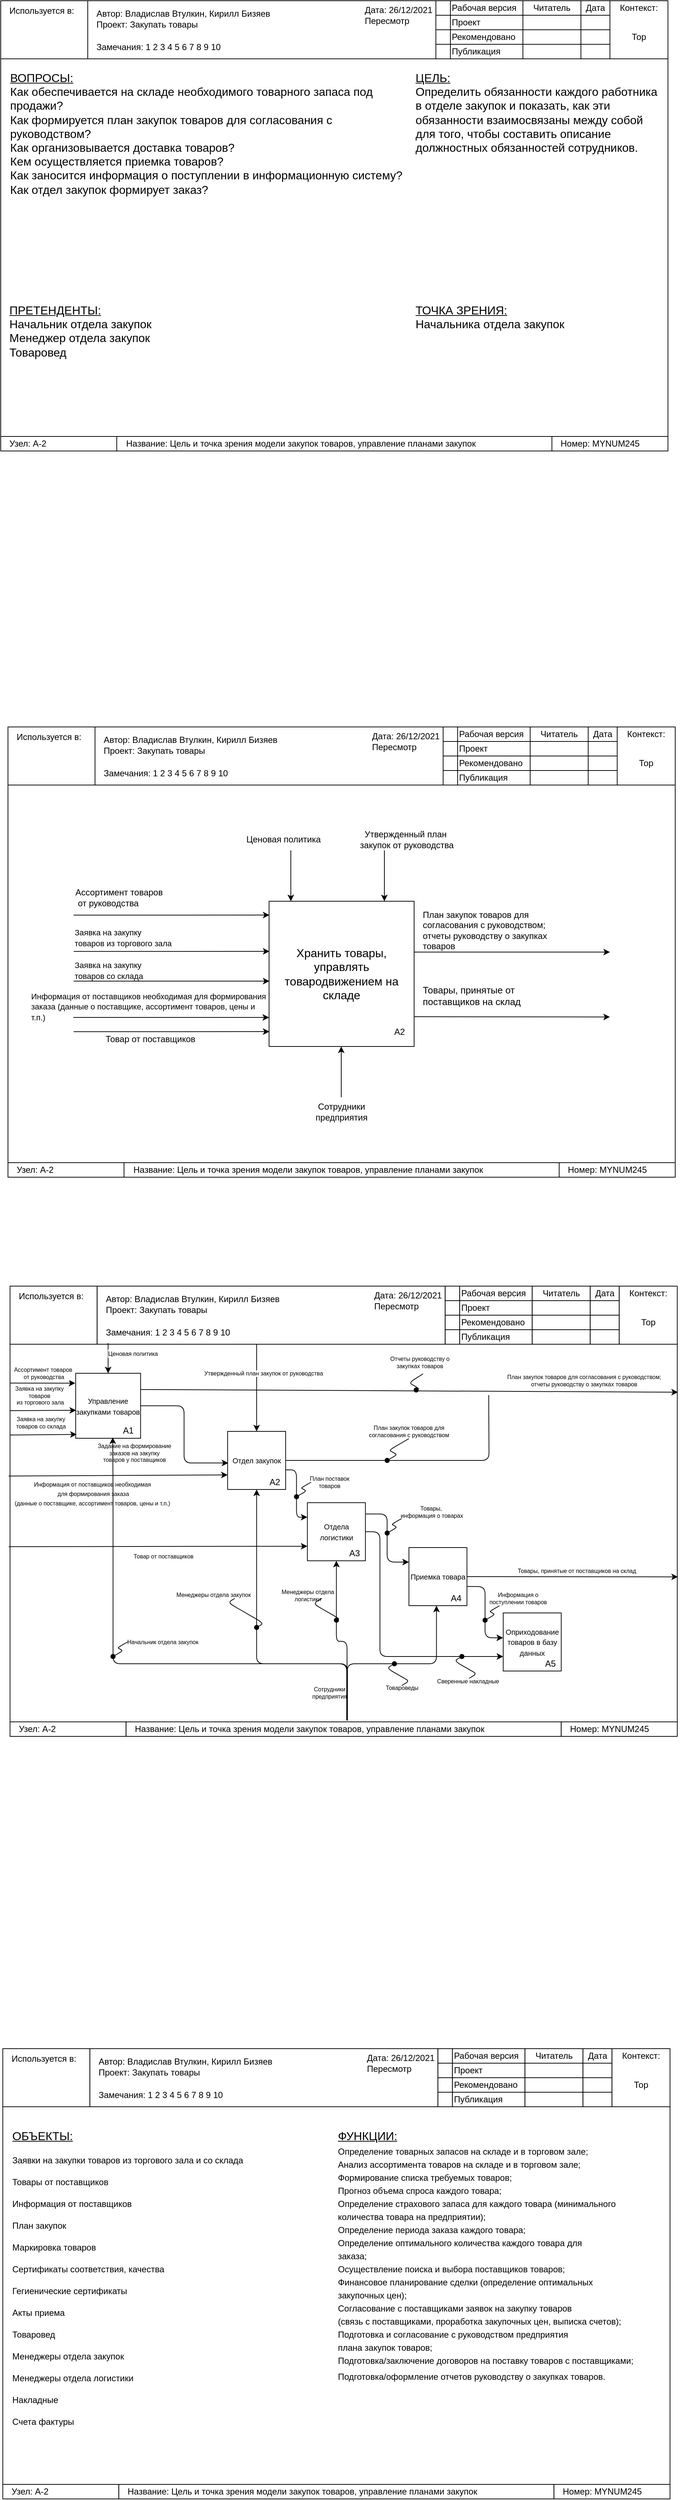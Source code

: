 <mxfile version="16.2.4" type="device"><diagram id="GjOSD0wFRE3Iwsy8yF0z" name="Страница 1"><mxGraphModel dx="1730" dy="4952" grid="1" gridSize="10" guides="1" tooltips="1" connect="1" arrows="1" fold="1" page="1" pageScale="1" pageWidth="4000" pageHeight="4000" math="0" shadow="0"><root><mxCell id="0"/><mxCell id="1" parent="0"/><mxCell id="G2NV0F9RdhJe2J-eoopp-317" value="г" style="rounded=0;whiteSpace=wrap;html=1;labelBackgroundColor=none;fillColor=#ffffff;fontSize=11;align=center;strokeColor=none;" parent="1" vertex="1"><mxGeometry x="292.84" y="-1980" width="920" height="520" as="geometry"/></mxCell><mxCell id="G2NV0F9RdhJe2J-eoopp-5" value="" style="rounded=0;whiteSpace=wrap;html=1;align=left;" parent="1" vertex="1"><mxGeometry x="400" y="-3830" width="480" height="80" as="geometry"/></mxCell><mxCell id="G2NV0F9RdhJe2J-eoopp-7" value="" style="rounded=0;whiteSpace=wrap;html=1;strokeColor=#000000;align=left;" parent="1" vertex="1"><mxGeometry x="280" y="-3830" width="120" height="80" as="geometry"/></mxCell><mxCell id="G2NV0F9RdhJe2J-eoopp-8" value="Дата: 26/12/2021&lt;br&gt;Пересмотр" style="text;html=1;strokeColor=none;fillColor=none;align=left;verticalAlign=middle;whiteSpace=wrap;rounded=0;" parent="1" vertex="1"><mxGeometry x="780" y="-3825" width="100" height="30" as="geometry"/></mxCell><mxCell id="G2NV0F9RdhJe2J-eoopp-10" value="" style="rounded=0;whiteSpace=wrap;html=1;strokeColor=#000000;fillColor=#ffffff;align=left;" parent="1" vertex="1"><mxGeometry x="880" y="-3830" width="20" height="20" as="geometry"/></mxCell><mxCell id="G2NV0F9RdhJe2J-eoopp-11" value="" style="rounded=0;whiteSpace=wrap;html=1;strokeColor=#000000;fillColor=#ffffff;align=left;" parent="1" vertex="1"><mxGeometry x="880" y="-3810" width="20" height="20" as="geometry"/></mxCell><mxCell id="G2NV0F9RdhJe2J-eoopp-12" value="" style="rounded=0;whiteSpace=wrap;html=1;strokeColor=#000000;fillColor=#ffffff;align=left;" parent="1" vertex="1"><mxGeometry x="880" y="-3790" width="20" height="20" as="geometry"/></mxCell><mxCell id="G2NV0F9RdhJe2J-eoopp-13" value="" style="rounded=0;whiteSpace=wrap;html=1;strokeColor=#000000;fillColor=#ffffff;align=left;" parent="1" vertex="1"><mxGeometry x="880" y="-3770" width="20" height="20" as="geometry"/></mxCell><mxCell id="G2NV0F9RdhJe2J-eoopp-26" value="Рабочая версия" style="rounded=0;whiteSpace=wrap;html=1;strokeColor=#000000;fillColor=#ffffff;align=left;" parent="1" vertex="1"><mxGeometry x="900" y="-3830" width="100" height="20" as="geometry"/></mxCell><mxCell id="G2NV0F9RdhJe2J-eoopp-27" value="Проект" style="rounded=0;whiteSpace=wrap;html=1;strokeColor=#000000;fillColor=#ffffff;align=left;" parent="1" vertex="1"><mxGeometry x="900" y="-3810" width="100" height="20" as="geometry"/></mxCell><mxCell id="G2NV0F9RdhJe2J-eoopp-28" value="Рекомендовано" style="rounded=0;whiteSpace=wrap;html=1;strokeColor=#000000;fillColor=#ffffff;align=left;" parent="1" vertex="1"><mxGeometry x="900" y="-3790" width="100" height="20" as="geometry"/></mxCell><mxCell id="G2NV0F9RdhJe2J-eoopp-29" value="Публикация" style="rounded=0;whiteSpace=wrap;html=1;strokeColor=#000000;fillColor=#ffffff;align=left;" parent="1" vertex="1"><mxGeometry x="900" y="-3770" width="100" height="20" as="geometry"/></mxCell><mxCell id="G2NV0F9RdhJe2J-eoopp-30" value="Читатель" style="rounded=0;whiteSpace=wrap;html=1;strokeColor=#000000;fillColor=#ffffff;align=center;" parent="1" vertex="1"><mxGeometry x="1000" y="-3830" width="80" height="20" as="geometry"/></mxCell><mxCell id="G2NV0F9RdhJe2J-eoopp-31" value="" style="rounded=0;whiteSpace=wrap;html=1;strokeColor=#000000;fillColor=#ffffff;align=left;" parent="1" vertex="1"><mxGeometry x="1000" y="-3810" width="80" height="20" as="geometry"/></mxCell><mxCell id="G2NV0F9RdhJe2J-eoopp-34" value="" style="rounded=0;whiteSpace=wrap;html=1;strokeColor=#000000;fillColor=#ffffff;align=left;" parent="1" vertex="1"><mxGeometry x="1000" y="-3790" width="80" height="20" as="geometry"/></mxCell><mxCell id="G2NV0F9RdhJe2J-eoopp-35" value="" style="rounded=0;whiteSpace=wrap;html=1;strokeColor=#000000;fillColor=#ffffff;align=left;" parent="1" vertex="1"><mxGeometry x="1000" y="-3770" width="80" height="20" as="geometry"/></mxCell><mxCell id="G2NV0F9RdhJe2J-eoopp-36" value="Дата" style="rounded=0;whiteSpace=wrap;html=1;strokeColor=#000000;fillColor=#ffffff;align=center;" parent="1" vertex="1"><mxGeometry x="1080" y="-3830" width="40" height="20" as="geometry"/></mxCell><mxCell id="G2NV0F9RdhJe2J-eoopp-37" value="" style="rounded=0;whiteSpace=wrap;html=1;strokeColor=#000000;fillColor=#ffffff;align=left;" parent="1" vertex="1"><mxGeometry x="1080" y="-3810" width="40" height="20" as="geometry"/></mxCell><mxCell id="G2NV0F9RdhJe2J-eoopp-38" value="" style="rounded=0;whiteSpace=wrap;html=1;strokeColor=#000000;fillColor=#ffffff;align=left;" parent="1" vertex="1"><mxGeometry x="1080" y="-3790" width="40" height="20" as="geometry"/></mxCell><mxCell id="G2NV0F9RdhJe2J-eoopp-39" value="" style="rounded=0;whiteSpace=wrap;html=1;strokeColor=#000000;fillColor=#ffffff;align=left;" parent="1" vertex="1"><mxGeometry x="1080" y="-3770" width="40" height="20" as="geometry"/></mxCell><mxCell id="G2NV0F9RdhJe2J-eoopp-40" value="" style="rounded=0;whiteSpace=wrap;html=1;strokeColor=#000000;fillColor=#ffffff;align=left;" parent="1" vertex="1"><mxGeometry x="1120" y="-3830" width="80" height="80" as="geometry"/></mxCell><mxCell id="G2NV0F9RdhJe2J-eoopp-41" value="Контекст:" style="text;html=1;strokeColor=none;fillColor=none;align=center;verticalAlign=middle;whiteSpace=wrap;rounded=0;" parent="1" vertex="1"><mxGeometry x="1120" y="-3830" width="80" height="20" as="geometry"/></mxCell><mxCell id="G2NV0F9RdhJe2J-eoopp-44" value="Тор" style="text;html=1;strokeColor=none;fillColor=none;align=center;verticalAlign=middle;whiteSpace=wrap;rounded=0;" parent="1" vertex="1"><mxGeometry x="1120" y="-3790" width="80" height="20" as="geometry"/></mxCell><mxCell id="G2NV0F9RdhJe2J-eoopp-45" value="" style="rounded=0;whiteSpace=wrap;html=1;strokeColor=#000000;fillColor=#ffffff;align=left;" parent="1" vertex="1"><mxGeometry x="280" y="-3750" width="920" height="520" as="geometry"/></mxCell><mxCell id="G2NV0F9RdhJe2J-eoopp-46" value="" style="rounded=0;whiteSpace=wrap;html=1;strokeColor=#000000;fillColor=#ffffff;align=left;" parent="1" vertex="1"><mxGeometry x="280" y="-3230" width="160" height="20" as="geometry"/></mxCell><mxCell id="G2NV0F9RdhJe2J-eoopp-47" value="" style="rounded=0;whiteSpace=wrap;html=1;strokeColor=#000000;fillColor=#ffffff;align=left;" parent="1" vertex="1"><mxGeometry x="440" y="-3230" width="600" height="20" as="geometry"/></mxCell><mxCell id="G2NV0F9RdhJe2J-eoopp-48" value="" style="rounded=0;whiteSpace=wrap;html=1;strokeColor=#000000;fillColor=#ffffff;align=left;" parent="1" vertex="1"><mxGeometry x="1040" y="-3230" width="160" height="20" as="geometry"/></mxCell><mxCell id="G2NV0F9RdhJe2J-eoopp-50" value="Название: Цель и точка зрения модели закупок товаров, управление планами закупок" style="text;html=1;strokeColor=none;fillColor=none;align=left;verticalAlign=middle;whiteSpace=wrap;rounded=0;" parent="1" vertex="1"><mxGeometry x="450.5" y="-3230" width="579" height="20" as="geometry"/></mxCell><mxCell id="G2NV0F9RdhJe2J-eoopp-51" value="&lt;span&gt;Узел: А-2&lt;/span&gt;" style="text;html=1;strokeColor=none;fillColor=none;align=left;verticalAlign=middle;whiteSpace=wrap;rounded=0;" parent="1" vertex="1"><mxGeometry x="290" y="-3230" width="140" height="20" as="geometry"/></mxCell><mxCell id="G2NV0F9RdhJe2J-eoopp-52" value="&lt;span&gt;Номер: MYNUM245&lt;/span&gt;" style="text;html=1;strokeColor=none;fillColor=none;align=left;verticalAlign=middle;whiteSpace=wrap;rounded=0;" parent="1" vertex="1"><mxGeometry x="1050" y="-3230" width="120" height="20" as="geometry"/></mxCell><mxCell id="G2NV0F9RdhJe2J-eoopp-53" value="&lt;span style=&quot;font-size: 16px&quot;&gt;&lt;u&gt;ВОПРОСЫ:&lt;/u&gt;&lt;br&gt;&lt;/span&gt;&lt;span style=&quot;font-size: 16px&quot;&gt;Как обеспечивается на складе необходимого товарного запаса под продажи?&lt;br&gt;Как формируется план закупок товаров для согласования с руководством?&lt;br&gt;Как организовывается доставка товаров?&lt;br&gt;Кем осуществляется приемка товаров?&amp;nbsp;&lt;/span&gt;&lt;span style=&quot;font-size: 16px&quot;&gt;&lt;br&gt;Как заносится информация о поступлении в информационную систему?&lt;br&gt;Как отдел закупок формирует заказ?&lt;br&gt;&lt;/span&gt;" style="text;html=1;strokeColor=none;fillColor=none;align=left;verticalAlign=top;whiteSpace=wrap;rounded=0;" parent="1" vertex="1"><mxGeometry x="291" y="-3740" width="550" height="310" as="geometry"/></mxCell><mxCell id="G2NV0F9RdhJe2J-eoopp-54" value="&lt;span style=&quot;font-size: 16px&quot;&gt;&lt;u&gt;ПРЕТЕНДЕНТЫ:&lt;/u&gt;&lt;br&gt;&lt;/span&gt;&lt;span style=&quot;font-size: 16px&quot;&gt;Начальник отдела закупок&lt;br&gt;Менеджер отдела закупок&lt;br&gt;Товаровед&lt;br&gt;&lt;/span&gt;" style="text;html=1;strokeColor=none;fillColor=none;align=left;verticalAlign=top;whiteSpace=wrap;rounded=0;" parent="1" vertex="1"><mxGeometry x="290" y="-3420" width="550" height="180" as="geometry"/></mxCell><mxCell id="G2NV0F9RdhJe2J-eoopp-55" value="&lt;span style=&quot;font-size: 16px&quot;&gt;&lt;u&gt;ЦЕЛЬ:&lt;/u&gt;&lt;br&gt;Определить обязанности каждого работника в отделе закупок и показать, как эти обязанности взаимосвязаны между собой для того, чтобы составить описание должностных обязанностей сотрудников.&lt;br&gt;&lt;/span&gt;" style="text;html=1;strokeColor=none;fillColor=none;align=left;verticalAlign=top;whiteSpace=wrap;rounded=0;" parent="1" vertex="1"><mxGeometry x="850" y="-3740" width="340" height="310" as="geometry"/></mxCell><mxCell id="G2NV0F9RdhJe2J-eoopp-56" value="&lt;span style=&quot;font-size: 16px&quot;&gt;&lt;u&gt;ТОЧКА ЗРЕНИЯ:&lt;/u&gt;&lt;br&gt;Начальника отдела закупок&lt;br&gt;&lt;/span&gt;" style="text;html=1;strokeColor=none;fillColor=none;align=left;verticalAlign=top;whiteSpace=wrap;rounded=0;" parent="1" vertex="1"><mxGeometry x="850" y="-3420" width="340" height="180" as="geometry"/></mxCell><mxCell id="G2NV0F9RdhJe2J-eoopp-58" value="" style="rounded=0;whiteSpace=wrap;html=1;align=left;" parent="1" vertex="1"><mxGeometry x="410" y="-2830" width="480" height="80" as="geometry"/></mxCell><mxCell id="G2NV0F9RdhJe2J-eoopp-59" value="&lt;span style=&quot;font-family: &amp;#34;helvetica&amp;#34;&quot;&gt;Автор: Владислав Втулкин, Кирилл Бизяев&lt;/span&gt;&lt;br style=&quot;font-family: &amp;#34;helvetica&amp;#34;&quot;&gt;&lt;span style=&quot;font-family: &amp;#34;helvetica&amp;#34;&quot;&gt;Проект:&amp;nbsp;&lt;/span&gt;&lt;span style=&quot;font-family: &amp;#34;helvetica&amp;#34; ; line-height: 12.84px&quot;&gt;Закупать товары&lt;/span&gt;" style="text;html=1;align=left;verticalAlign=middle;whiteSpace=wrap;rounded=0;labelBackgroundColor=#ffffff;" parent="1" vertex="1"><mxGeometry x="420" y="-2825" width="330" height="40" as="geometry"/></mxCell><mxCell id="G2NV0F9RdhJe2J-eoopp-60" value="" style="rounded=0;whiteSpace=wrap;html=1;strokeColor=#000000;align=left;" parent="1" vertex="1"><mxGeometry x="290" y="-2830" width="120" height="80" as="geometry"/></mxCell><mxCell id="G2NV0F9RdhJe2J-eoopp-61" value="&lt;span style=&quot;color: rgb(0, 0, 0); font-family: helvetica; font-size: 12px; font-style: normal; font-weight: 400; letter-spacing: normal; text-align: left; text-indent: 0px; text-transform: none; word-spacing: 0px; display: inline; float: none;&quot;&gt;Используется в:&lt;/span&gt;" style="text;whiteSpace=wrap;html=1;labelBackgroundColor=none;" parent="1" vertex="1"><mxGeometry x="300" y="-2830" width="100" height="30" as="geometry"/></mxCell><mxCell id="G2NV0F9RdhJe2J-eoopp-62" value="Дата: 26/12/2021&lt;br&gt;Пересмотр" style="text;html=1;strokeColor=none;fillColor=none;align=left;verticalAlign=middle;whiteSpace=wrap;rounded=0;" parent="1" vertex="1"><mxGeometry x="790" y="-2825" width="100" height="30" as="geometry"/></mxCell><mxCell id="G2NV0F9RdhJe2J-eoopp-63" value="&lt;span style=&quot;color: rgb(0, 0, 0); font-size: 12px; font-style: normal; font-weight: 400; letter-spacing: normal; text-align: left; text-indent: 0px; text-transform: none; word-spacing: 0px; font-family: helvetica; line-height: 12.84px;&quot;&gt;Замечания: 1 2 3 4 5 6 7 8 9 10&lt;/span&gt;" style="text;whiteSpace=wrap;html=1;labelBackgroundColor=none;" parent="1" vertex="1"><mxGeometry x="420" y="-2780" width="390" height="30" as="geometry"/></mxCell><mxCell id="G2NV0F9RdhJe2J-eoopp-64" value="" style="rounded=0;whiteSpace=wrap;html=1;strokeColor=#000000;fillColor=#ffffff;align=left;" parent="1" vertex="1"><mxGeometry x="890" y="-2830" width="20" height="20" as="geometry"/></mxCell><mxCell id="G2NV0F9RdhJe2J-eoopp-65" value="" style="rounded=0;whiteSpace=wrap;html=1;strokeColor=#000000;fillColor=#ffffff;align=left;" parent="1" vertex="1"><mxGeometry x="890" y="-2810" width="20" height="20" as="geometry"/></mxCell><mxCell id="G2NV0F9RdhJe2J-eoopp-66" value="" style="rounded=0;whiteSpace=wrap;html=1;strokeColor=#000000;fillColor=#ffffff;align=left;" parent="1" vertex="1"><mxGeometry x="890" y="-2790" width="20" height="20" as="geometry"/></mxCell><mxCell id="G2NV0F9RdhJe2J-eoopp-67" value="" style="rounded=0;whiteSpace=wrap;html=1;strokeColor=#000000;fillColor=#ffffff;align=left;" parent="1" vertex="1"><mxGeometry x="890" y="-2770" width="20" height="20" as="geometry"/></mxCell><mxCell id="G2NV0F9RdhJe2J-eoopp-68" value="Рабочая версия" style="rounded=0;whiteSpace=wrap;html=1;strokeColor=#000000;fillColor=#ffffff;align=left;" parent="1" vertex="1"><mxGeometry x="910" y="-2830" width="100" height="20" as="geometry"/></mxCell><mxCell id="G2NV0F9RdhJe2J-eoopp-69" value="Проект" style="rounded=0;whiteSpace=wrap;html=1;strokeColor=#000000;fillColor=#ffffff;align=left;" parent="1" vertex="1"><mxGeometry x="910" y="-2810" width="100" height="20" as="geometry"/></mxCell><mxCell id="G2NV0F9RdhJe2J-eoopp-70" value="Рекомендовано" style="rounded=0;whiteSpace=wrap;html=1;strokeColor=#000000;fillColor=#ffffff;align=left;" parent="1" vertex="1"><mxGeometry x="910" y="-2790" width="100" height="20" as="geometry"/></mxCell><mxCell id="G2NV0F9RdhJe2J-eoopp-71" value="Публикация" style="rounded=0;whiteSpace=wrap;html=1;strokeColor=#000000;fillColor=#ffffff;align=left;" parent="1" vertex="1"><mxGeometry x="910" y="-2770" width="100" height="20" as="geometry"/></mxCell><mxCell id="G2NV0F9RdhJe2J-eoopp-72" value="Читатель" style="rounded=0;whiteSpace=wrap;html=1;strokeColor=#000000;fillColor=#ffffff;align=center;" parent="1" vertex="1"><mxGeometry x="1010" y="-2830" width="80" height="20" as="geometry"/></mxCell><mxCell id="G2NV0F9RdhJe2J-eoopp-73" value="" style="rounded=0;whiteSpace=wrap;html=1;strokeColor=#000000;fillColor=#ffffff;align=left;" parent="1" vertex="1"><mxGeometry x="1010" y="-2810" width="80" height="20" as="geometry"/></mxCell><mxCell id="G2NV0F9RdhJe2J-eoopp-74" value="" style="rounded=0;whiteSpace=wrap;html=1;strokeColor=#000000;fillColor=#ffffff;align=left;" parent="1" vertex="1"><mxGeometry x="1010" y="-2790" width="80" height="20" as="geometry"/></mxCell><mxCell id="G2NV0F9RdhJe2J-eoopp-75" value="" style="rounded=0;whiteSpace=wrap;html=1;strokeColor=#000000;fillColor=#ffffff;align=left;" parent="1" vertex="1"><mxGeometry x="1010" y="-2770" width="80" height="20" as="geometry"/></mxCell><mxCell id="G2NV0F9RdhJe2J-eoopp-76" value="Дата" style="rounded=0;whiteSpace=wrap;html=1;strokeColor=#000000;fillColor=#ffffff;align=center;" parent="1" vertex="1"><mxGeometry x="1090" y="-2830" width="40" height="20" as="geometry"/></mxCell><mxCell id="G2NV0F9RdhJe2J-eoopp-77" value="" style="rounded=0;whiteSpace=wrap;html=1;strokeColor=#000000;fillColor=#ffffff;align=left;" parent="1" vertex="1"><mxGeometry x="1090" y="-2810" width="40" height="20" as="geometry"/></mxCell><mxCell id="G2NV0F9RdhJe2J-eoopp-78" value="" style="rounded=0;whiteSpace=wrap;html=1;strokeColor=#000000;fillColor=#ffffff;align=left;" parent="1" vertex="1"><mxGeometry x="1090" y="-2790" width="40" height="20" as="geometry"/></mxCell><mxCell id="G2NV0F9RdhJe2J-eoopp-79" value="" style="rounded=0;whiteSpace=wrap;html=1;strokeColor=#000000;fillColor=#ffffff;align=left;" parent="1" vertex="1"><mxGeometry x="1090" y="-2770" width="40" height="20" as="geometry"/></mxCell><mxCell id="G2NV0F9RdhJe2J-eoopp-80" value="" style="rounded=0;whiteSpace=wrap;html=1;strokeColor=#000000;fillColor=#ffffff;align=left;" parent="1" vertex="1"><mxGeometry x="1130" y="-2830" width="80" height="80" as="geometry"/></mxCell><mxCell id="G2NV0F9RdhJe2J-eoopp-81" value="Контекст:" style="text;html=1;strokeColor=none;fillColor=none;align=center;verticalAlign=middle;whiteSpace=wrap;rounded=0;" parent="1" vertex="1"><mxGeometry x="1130" y="-2830" width="80" height="20" as="geometry"/></mxCell><mxCell id="G2NV0F9RdhJe2J-eoopp-82" value="Тор" style="text;html=1;strokeColor=none;fillColor=none;align=center;verticalAlign=middle;whiteSpace=wrap;rounded=0;" parent="1" vertex="1"><mxGeometry x="1130" y="-2790" width="80" height="20" as="geometry"/></mxCell><mxCell id="G2NV0F9RdhJe2J-eoopp-83" value="" style="rounded=0;whiteSpace=wrap;html=1;strokeColor=#000000;fillColor=#ffffff;align=left;" parent="1" vertex="1"><mxGeometry x="290" y="-2230" width="160" height="20" as="geometry"/></mxCell><mxCell id="G2NV0F9RdhJe2J-eoopp-84" value="" style="rounded=0;whiteSpace=wrap;html=1;strokeColor=#000000;fillColor=#ffffff;align=left;" parent="1" vertex="1"><mxGeometry x="450" y="-2230" width="600" height="20" as="geometry"/></mxCell><mxCell id="G2NV0F9RdhJe2J-eoopp-85" value="" style="rounded=0;whiteSpace=wrap;html=1;strokeColor=#000000;fillColor=#ffffff;align=left;" parent="1" vertex="1"><mxGeometry x="1050" y="-2230" width="160" height="20" as="geometry"/></mxCell><mxCell id="G2NV0F9RdhJe2J-eoopp-86" value="Название: Цель и точка зрения модели закупок товаров, управление планами закупок" style="text;html=1;strokeColor=none;fillColor=none;align=left;verticalAlign=middle;whiteSpace=wrap;rounded=0;" parent="1" vertex="1"><mxGeometry x="460.5" y="-2230" width="579" height="20" as="geometry"/></mxCell><mxCell id="G2NV0F9RdhJe2J-eoopp-87" value="&lt;span&gt;Узел: А-2&lt;/span&gt;" style="text;html=1;strokeColor=none;fillColor=none;align=left;verticalAlign=middle;whiteSpace=wrap;rounded=0;" parent="1" vertex="1"><mxGeometry x="300" y="-2230" width="140" height="20" as="geometry"/></mxCell><mxCell id="G2NV0F9RdhJe2J-eoopp-88" value="&lt;span&gt;Номер: MYNUM245&lt;/span&gt;" style="text;html=1;strokeColor=none;fillColor=none;align=left;verticalAlign=middle;whiteSpace=wrap;rounded=0;" parent="1" vertex="1"><mxGeometry x="1060" y="-2230" width="120" height="20" as="geometry"/></mxCell><mxCell id="G2NV0F9RdhJe2J-eoopp-120" value="" style="rounded=0;whiteSpace=wrap;html=1;strokeColor=#000000;align=left;" parent="1" vertex="1"><mxGeometry x="290" y="-2750" width="920" height="520" as="geometry"/></mxCell><mxCell id="G2NV0F9RdhJe2J-eoopp-121" value="&lt;span style=&quot;font-family: &amp;#34;helvetica&amp;#34; ; text-align: left&quot;&gt;&lt;font style=&quot;font-size: 16px&quot;&gt;Хранить товары, управлять товародвижением на складе&lt;/font&gt;&lt;/span&gt;" style="rounded=0;whiteSpace=wrap;html=1;strokeColor=#000000;fillColor=#ffffff;align=center;" parent="1" vertex="1"><mxGeometry x="650" y="-2590" width="200" height="200" as="geometry"/></mxCell><mxCell id="G2NV0F9RdhJe2J-eoopp-122" value="" style="endArrow=classic;html=1;" parent="1" edge="1"><mxGeometry width="50" height="50" relative="1" as="geometry"><mxPoint x="380" y="-2430" as="sourcePoint"/><mxPoint x="650" y="-2430" as="targetPoint"/></mxGeometry></mxCell><mxCell id="G2NV0F9RdhJe2J-eoopp-123" value="" style="endArrow=classic;html=1;" parent="1" edge="1"><mxGeometry width="50" height="50" relative="1" as="geometry"><mxPoint x="380.5" y="-2480" as="sourcePoint"/><mxPoint x="650.5" y="-2480" as="targetPoint"/></mxGeometry></mxCell><mxCell id="G2NV0F9RdhJe2J-eoopp-124" value="" style="endArrow=classic;html=1;" parent="1" edge="1"><mxGeometry width="50" height="50" relative="1" as="geometry"><mxPoint x="380.5" y="-2520.84" as="sourcePoint"/><mxPoint x="650.5" y="-2521" as="targetPoint"/></mxGeometry></mxCell><mxCell id="G2NV0F9RdhJe2J-eoopp-125" value="" style="endArrow=classic;html=1;" parent="1" edge="1"><mxGeometry width="50" height="50" relative="1" as="geometry"><mxPoint x="380.5" y="-2570.84" as="sourcePoint"/><mxPoint x="650.5" y="-2571" as="targetPoint"/></mxGeometry></mxCell><mxCell id="G2NV0F9RdhJe2J-eoopp-126" value="&lt;font style=&quot;font-size: 12px&quot;&gt;&lt;span style=&quot;text-align: center ; background-color: rgb(255 , 255 , 255)&quot;&gt;Ассортимент товаров&lt;/span&gt;&lt;br style=&quot;text-align: center&quot;&gt;&lt;span style=&quot;text-align: center ; background-color: rgb(255 , 255 , 255)&quot;&gt;&amp;nbsp;от руководства&lt;/span&gt;&lt;/font&gt;" style="text;html=1;strokeColor=none;fillColor=none;align=left;verticalAlign=middle;whiteSpace=wrap;rounded=0;" parent="1" vertex="1"><mxGeometry x="380.5" y="-2610" width="210" height="30" as="geometry"/></mxCell><mxCell id="G2NV0F9RdhJe2J-eoopp-127" value="&lt;font style=&quot;font-size: 11px&quot;&gt;&lt;span style=&quot;text-align: center ; background-color: rgb(255 , 255 , 255)&quot;&gt;Заявка на закупку&lt;/span&gt;&lt;br style=&quot;text-align: center&quot;&gt;&lt;span style=&quot;text-align: center ; background-color: rgb(255 , 255 , 255)&quot;&gt;товаров&amp;nbsp;&lt;/span&gt;&lt;span style=&quot;text-align: center ; background-color: rgb(255 , 255 , 255)&quot;&gt;из торгового зала&lt;/span&gt;&lt;/font&gt;" style="text;html=1;strokeColor=none;fillColor=none;align=left;verticalAlign=middle;whiteSpace=wrap;rounded=0;" parent="1" vertex="1"><mxGeometry x="380" y="-2560" width="210" height="40" as="geometry"/></mxCell><mxCell id="G2NV0F9RdhJe2J-eoopp-128" value="&lt;font style=&quot;font-size: 11px&quot;&gt;&lt;span style=&quot;text-align: center ; background-color: rgb(255 , 255 , 255)&quot;&gt;Заявка на закупку&lt;/span&gt;&lt;br style=&quot;text-align: center&quot;&gt;&lt;span style=&quot;text-align: center ; background-color: rgb(255 , 255 , 255)&quot;&gt;товаров со склада&lt;/span&gt;&lt;/font&gt;" style="text;html=1;strokeColor=none;fillColor=none;align=left;verticalAlign=middle;whiteSpace=wrap;rounded=0;" parent="1" vertex="1"><mxGeometry x="380" y="-2510" width="210" height="30" as="geometry"/></mxCell><mxCell id="G2NV0F9RdhJe2J-eoopp-129" value="&lt;font style=&quot;font-size: 11px&quot;&gt;&lt;span style=&quot;text-align: center ; background-color: rgb(255 , 255 , 255)&quot;&gt;Информация от поставщиков необходимая&amp;nbsp;&lt;/span&gt;&lt;span style=&quot;text-align: center ; background-color: rgb(255 , 255 , 255)&quot;&gt;для формирования заказа&amp;nbsp;&lt;/span&gt;&lt;span style=&quot;text-align: center ; background-color: rgb(255 , 255 , 255)&quot;&gt;(данные о поставщике, ассортимент товаров, цены и т.п.)&lt;/span&gt;&lt;/font&gt;" style="text;html=1;strokeColor=none;fillColor=none;align=left;verticalAlign=middle;whiteSpace=wrap;rounded=0;" parent="1" vertex="1"><mxGeometry x="320" y="-2460" width="330" height="30" as="geometry"/></mxCell><mxCell id="G2NV0F9RdhJe2J-eoopp-130" value="" style="endArrow=classic;html=1;" parent="1" edge="1"><mxGeometry width="50" height="50" relative="1" as="geometry"><mxPoint x="809" y="-2660" as="sourcePoint"/><mxPoint x="809" y="-2590" as="targetPoint"/></mxGeometry></mxCell><mxCell id="G2NV0F9RdhJe2J-eoopp-131" value="&lt;div&gt;&lt;span&gt;Утвержденный план&amp;nbsp;&lt;/span&gt;&lt;/div&gt;&lt;div&gt;&lt;span&gt;закупок от руководства&lt;/span&gt;&lt;/div&gt;" style="text;html=1;strokeColor=none;fillColor=none;align=center;verticalAlign=middle;whiteSpace=wrap;rounded=0;" parent="1" vertex="1"><mxGeometry x="740" y="-2690" width="200" height="30" as="geometry"/></mxCell><mxCell id="G2NV0F9RdhJe2J-eoopp-132" value="" style="endArrow=classic;html=1;" parent="1" edge="1"><mxGeometry width="50" height="50" relative="1" as="geometry"><mxPoint x="850" y="-2520" as="sourcePoint"/><mxPoint x="1120" y="-2520" as="targetPoint"/></mxGeometry></mxCell><mxCell id="G2NV0F9RdhJe2J-eoopp-133" value="" style="endArrow=classic;html=1;" parent="1" edge="1"><mxGeometry width="50" height="50" relative="1" as="geometry"><mxPoint x="850" y="-2431" as="sourcePoint"/><mxPoint x="1120" y="-2430.66" as="targetPoint"/></mxGeometry></mxCell><mxCell id="G2NV0F9RdhJe2J-eoopp-137" value="&lt;font style=&quot;font-size: 12px&quot;&gt;&lt;span style=&quot;text-align: center ; background-color: rgb(255 , 255 , 255)&quot;&gt;План закупок товаров для согласования с руководством;&lt;/span&gt;&lt;br style=&quot;text-align: center&quot;&gt;&lt;span style=&quot;text-align: center ; background-color: rgb(255 , 255 , 255)&quot;&gt;отчеты руководству о закупках товаров&lt;/span&gt;&lt;/font&gt;" style="text;html=1;strokeColor=none;fillColor=none;align=left;verticalAlign=middle;whiteSpace=wrap;rounded=0;" parent="1" vertex="1"><mxGeometry x="860" y="-2570" width="210" height="40" as="geometry"/></mxCell><mxCell id="G2NV0F9RdhJe2J-eoopp-139" value="&lt;span style=&quot;text-align: center ; background-color: rgb(255 , 255 , 255)&quot;&gt;&lt;font style=&quot;font-size: 13px&quot;&gt;Товары, принятые от поставщиков на склад&lt;/font&gt;&lt;/span&gt;" style="text;html=1;strokeColor=none;fillColor=none;align=left;verticalAlign=middle;whiteSpace=wrap;rounded=0;" parent="1" vertex="1"><mxGeometry x="860" y="-2480" width="210" height="40" as="geometry"/></mxCell><mxCell id="G2NV0F9RdhJe2J-eoopp-141" value="" style="endArrow=classic;html=1;" parent="1" edge="1"><mxGeometry width="50" height="50" relative="1" as="geometry"><mxPoint x="749.5" y="-2320" as="sourcePoint"/><mxPoint x="749.5" y="-2390" as="targetPoint"/></mxGeometry></mxCell><mxCell id="G2NV0F9RdhJe2J-eoopp-142" value="Сотрудники предприятия" style="text;html=1;strokeColor=none;fillColor=none;align=center;verticalAlign=middle;whiteSpace=wrap;rounded=0;" parent="1" vertex="1"><mxGeometry x="690" y="-2320" width="120" height="40" as="geometry"/></mxCell><mxCell id="G2NV0F9RdhJe2J-eoopp-147" value="&lt;span style=&quot;font-family: &amp;#34;helvetica&amp;#34;&quot;&gt;Автор: Владислав Втулкин, Кирилл Бизяев&lt;/span&gt;&lt;br style=&quot;font-family: &amp;#34;helvetica&amp;#34;&quot;&gt;&lt;span style=&quot;font-family: &amp;#34;helvetica&amp;#34;&quot;&gt;Проект:&amp;nbsp;&lt;/span&gt;&lt;span style=&quot;font-family: &amp;#34;helvetica&amp;#34; ; line-height: 12.84px&quot;&gt;Закупать товары&lt;/span&gt;" style="text;html=1;align=left;verticalAlign=middle;whiteSpace=wrap;rounded=0;labelBackgroundColor=#ffffff;" parent="1" vertex="1"><mxGeometry x="410" y="-3825" width="330" height="40" as="geometry"/></mxCell><mxCell id="G2NV0F9RdhJe2J-eoopp-148" value="&lt;span style=&quot;color: rgb(0, 0, 0); font-family: helvetica; font-size: 12px; font-style: normal; font-weight: 400; letter-spacing: normal; text-align: left; text-indent: 0px; text-transform: none; word-spacing: 0px; display: inline; float: none;&quot;&gt;Используется в:&lt;/span&gt;" style="text;whiteSpace=wrap;html=1;labelBackgroundColor=none;" parent="1" vertex="1"><mxGeometry x="290" y="-3830" width="100" height="30" as="geometry"/></mxCell><mxCell id="G2NV0F9RdhJe2J-eoopp-149" value="&lt;span style=&quot;color: rgb(0, 0, 0); font-size: 12px; font-style: normal; font-weight: 400; letter-spacing: normal; text-align: left; text-indent: 0px; text-transform: none; word-spacing: 0px; font-family: helvetica; line-height: 12.84px;&quot;&gt;Замечания: 1 2 3 4 5 6 7 8 9 10&lt;/span&gt;" style="text;whiteSpace=wrap;html=1;labelBackgroundColor=none;" parent="1" vertex="1"><mxGeometry x="410" y="-3780" width="390" height="30" as="geometry"/></mxCell><mxCell id="G2NV0F9RdhJe2J-eoopp-150" value="A2" style="text;html=1;strokeColor=none;fillColor=none;align=center;verticalAlign=middle;whiteSpace=wrap;rounded=0;labelBackgroundColor=none;" parent="1" vertex="1"><mxGeometry x="810" y="-2430" width="40" height="40" as="geometry"/></mxCell><mxCell id="G2NV0F9RdhJe2J-eoopp-152" value="" style="rounded=0;whiteSpace=wrap;html=1;align=left;" parent="1" vertex="1"><mxGeometry x="412.84" y="-2060" width="480" height="80" as="geometry"/></mxCell><mxCell id="G2NV0F9RdhJe2J-eoopp-153" value="&lt;span style=&quot;font-family: &amp;#34;helvetica&amp;#34;&quot;&gt;Автор: Владислав Втулкин, Кирилл Бизяев&lt;/span&gt;&lt;br style=&quot;font-family: &amp;#34;helvetica&amp;#34;&quot;&gt;&lt;span style=&quot;font-family: &amp;#34;helvetica&amp;#34;&quot;&gt;Проект:&amp;nbsp;&lt;/span&gt;&lt;span style=&quot;font-family: &amp;#34;helvetica&amp;#34; ; line-height: 12.84px&quot;&gt;Закупать товары&lt;/span&gt;" style="text;html=1;align=left;verticalAlign=middle;whiteSpace=wrap;rounded=0;labelBackgroundColor=#ffffff;" parent="1" vertex="1"><mxGeometry x="422.84" y="-2055" width="330" height="40" as="geometry"/></mxCell><mxCell id="G2NV0F9RdhJe2J-eoopp-154" value="" style="rounded=0;whiteSpace=wrap;html=1;strokeColor=#000000;align=left;" parent="1" vertex="1"><mxGeometry x="292.84" y="-2060" width="120" height="80" as="geometry"/></mxCell><mxCell id="G2NV0F9RdhJe2J-eoopp-155" value="&lt;span style=&quot;color: rgb(0, 0, 0); font-family: helvetica; font-size: 12px; font-style: normal; font-weight: 400; letter-spacing: normal; text-align: left; text-indent: 0px; text-transform: none; word-spacing: 0px; display: inline; float: none;&quot;&gt;Используется в:&lt;/span&gt;" style="text;whiteSpace=wrap;html=1;labelBackgroundColor=none;" parent="1" vertex="1"><mxGeometry x="302.84" y="-2060" width="100" height="30" as="geometry"/></mxCell><mxCell id="G2NV0F9RdhJe2J-eoopp-156" value="Дата: 26/12/2021&lt;br&gt;Пересмотр" style="text;html=1;strokeColor=none;fillColor=none;align=left;verticalAlign=middle;whiteSpace=wrap;rounded=0;" parent="1" vertex="1"><mxGeometry x="792.84" y="-2055" width="100" height="30" as="geometry"/></mxCell><mxCell id="G2NV0F9RdhJe2J-eoopp-157" value="&lt;span style=&quot;color: rgb(0, 0, 0); font-size: 12px; font-style: normal; font-weight: 400; letter-spacing: normal; text-align: left; text-indent: 0px; text-transform: none; word-spacing: 0px; font-family: helvetica; line-height: 12.84px;&quot;&gt;Замечания: 1 2 3 4 5 6 7 8 9 10&lt;/span&gt;" style="text;whiteSpace=wrap;html=1;labelBackgroundColor=none;" parent="1" vertex="1"><mxGeometry x="422.84" y="-2010" width="390" height="30" as="geometry"/></mxCell><mxCell id="G2NV0F9RdhJe2J-eoopp-158" value="" style="rounded=0;whiteSpace=wrap;html=1;strokeColor=#000000;fillColor=#ffffff;align=left;" parent="1" vertex="1"><mxGeometry x="892.84" y="-2060" width="20" height="20" as="geometry"/></mxCell><mxCell id="G2NV0F9RdhJe2J-eoopp-159" value="" style="rounded=0;whiteSpace=wrap;html=1;strokeColor=#000000;fillColor=#ffffff;align=left;" parent="1" vertex="1"><mxGeometry x="892.84" y="-2040" width="20" height="20" as="geometry"/></mxCell><mxCell id="G2NV0F9RdhJe2J-eoopp-160" value="" style="rounded=0;whiteSpace=wrap;html=1;strokeColor=#000000;fillColor=#ffffff;align=left;" parent="1" vertex="1"><mxGeometry x="892.84" y="-2020" width="20" height="20" as="geometry"/></mxCell><mxCell id="G2NV0F9RdhJe2J-eoopp-161" value="" style="rounded=0;whiteSpace=wrap;html=1;strokeColor=#000000;fillColor=#ffffff;align=left;" parent="1" vertex="1"><mxGeometry x="892.84" y="-2000" width="20" height="20" as="geometry"/></mxCell><mxCell id="G2NV0F9RdhJe2J-eoopp-162" value="Рабочая версия" style="rounded=0;whiteSpace=wrap;html=1;strokeColor=#000000;fillColor=#ffffff;align=left;" parent="1" vertex="1"><mxGeometry x="912.84" y="-2060" width="100" height="20" as="geometry"/></mxCell><mxCell id="G2NV0F9RdhJe2J-eoopp-163" value="Проект" style="rounded=0;whiteSpace=wrap;html=1;strokeColor=#000000;fillColor=#ffffff;align=left;" parent="1" vertex="1"><mxGeometry x="912.84" y="-2040" width="100" height="20" as="geometry"/></mxCell><mxCell id="G2NV0F9RdhJe2J-eoopp-164" value="Рекомендовано" style="rounded=0;whiteSpace=wrap;html=1;strokeColor=#000000;fillColor=#ffffff;align=left;" parent="1" vertex="1"><mxGeometry x="912.84" y="-2020" width="100" height="20" as="geometry"/></mxCell><mxCell id="G2NV0F9RdhJe2J-eoopp-165" value="Публикация" style="rounded=0;whiteSpace=wrap;html=1;strokeColor=#000000;fillColor=#ffffff;align=left;" parent="1" vertex="1"><mxGeometry x="912.84" y="-2000" width="100" height="20" as="geometry"/></mxCell><mxCell id="G2NV0F9RdhJe2J-eoopp-166" value="Читатель" style="rounded=0;whiteSpace=wrap;html=1;strokeColor=#000000;fillColor=#ffffff;align=center;" parent="1" vertex="1"><mxGeometry x="1012.84" y="-2060" width="80" height="20" as="geometry"/></mxCell><mxCell id="G2NV0F9RdhJe2J-eoopp-167" value="" style="rounded=0;whiteSpace=wrap;html=1;strokeColor=#000000;fillColor=#ffffff;align=left;" parent="1" vertex="1"><mxGeometry x="1012.84" y="-2040" width="80" height="20" as="geometry"/></mxCell><mxCell id="G2NV0F9RdhJe2J-eoopp-168" value="" style="rounded=0;whiteSpace=wrap;html=1;strokeColor=#000000;fillColor=#ffffff;align=left;" parent="1" vertex="1"><mxGeometry x="1012.84" y="-2020" width="80" height="20" as="geometry"/></mxCell><mxCell id="G2NV0F9RdhJe2J-eoopp-169" value="" style="rounded=0;whiteSpace=wrap;html=1;strokeColor=#000000;fillColor=#ffffff;align=left;" parent="1" vertex="1"><mxGeometry x="1012.84" y="-2000" width="80" height="20" as="geometry"/></mxCell><mxCell id="G2NV0F9RdhJe2J-eoopp-170" value="Дата" style="rounded=0;whiteSpace=wrap;html=1;strokeColor=#000000;fillColor=#ffffff;align=center;" parent="1" vertex="1"><mxGeometry x="1092.84" y="-2060" width="40" height="20" as="geometry"/></mxCell><mxCell id="G2NV0F9RdhJe2J-eoopp-171" value="" style="rounded=0;whiteSpace=wrap;html=1;strokeColor=#000000;fillColor=#ffffff;align=left;" parent="1" vertex="1"><mxGeometry x="1092.84" y="-2040" width="40" height="20" as="geometry"/></mxCell><mxCell id="G2NV0F9RdhJe2J-eoopp-172" value="" style="rounded=0;whiteSpace=wrap;html=1;strokeColor=#000000;fillColor=#ffffff;align=left;" parent="1" vertex="1"><mxGeometry x="1092.84" y="-2020" width="40" height="20" as="geometry"/></mxCell><mxCell id="G2NV0F9RdhJe2J-eoopp-173" value="" style="rounded=0;whiteSpace=wrap;html=1;strokeColor=#000000;fillColor=#ffffff;align=left;" parent="1" vertex="1"><mxGeometry x="1092.84" y="-2000" width="40" height="20" as="geometry"/></mxCell><mxCell id="G2NV0F9RdhJe2J-eoopp-174" value="" style="rounded=0;whiteSpace=wrap;html=1;strokeColor=#000000;fillColor=#ffffff;align=left;" parent="1" vertex="1"><mxGeometry x="1132.84" y="-2060" width="80" height="80" as="geometry"/></mxCell><mxCell id="G2NV0F9RdhJe2J-eoopp-175" value="Контекст:" style="text;html=1;strokeColor=none;fillColor=none;align=center;verticalAlign=middle;whiteSpace=wrap;rounded=0;" parent="1" vertex="1"><mxGeometry x="1132.84" y="-2060" width="80" height="20" as="geometry"/></mxCell><mxCell id="G2NV0F9RdhJe2J-eoopp-176" value="Тор" style="text;html=1;strokeColor=none;fillColor=none;align=center;verticalAlign=middle;whiteSpace=wrap;rounded=0;" parent="1" vertex="1"><mxGeometry x="1132.84" y="-2020" width="80" height="20" as="geometry"/></mxCell><mxCell id="G2NV0F9RdhJe2J-eoopp-177" value="" style="rounded=0;whiteSpace=wrap;html=1;strokeColor=#000000;fillColor=#ffffff;align=left;" parent="1" vertex="1"><mxGeometry x="292.84" y="-1460" width="160" height="20" as="geometry"/></mxCell><mxCell id="G2NV0F9RdhJe2J-eoopp-178" value="" style="rounded=0;whiteSpace=wrap;html=1;strokeColor=#000000;fillColor=#ffffff;align=left;" parent="1" vertex="1"><mxGeometry x="452.84" y="-1460" width="600" height="20" as="geometry"/></mxCell><mxCell id="G2NV0F9RdhJe2J-eoopp-179" value="" style="rounded=0;whiteSpace=wrap;html=1;strokeColor=#000000;fillColor=#ffffff;align=left;" parent="1" vertex="1"><mxGeometry x="1052.84" y="-1460" width="160" height="20" as="geometry"/></mxCell><mxCell id="G2NV0F9RdhJe2J-eoopp-180" value="Название: Цель и точка зрения модели закупок товаров, управление планами закупок" style="text;html=1;strokeColor=none;fillColor=none;align=left;verticalAlign=middle;whiteSpace=wrap;rounded=0;" parent="1" vertex="1"><mxGeometry x="463.34" y="-1460" width="579" height="20" as="geometry"/></mxCell><mxCell id="G2NV0F9RdhJe2J-eoopp-181" value="&lt;span&gt;Узел: А-2&lt;/span&gt;" style="text;html=1;strokeColor=none;fillColor=none;align=left;verticalAlign=middle;whiteSpace=wrap;rounded=0;" parent="1" vertex="1"><mxGeometry x="302.84" y="-1460" width="140" height="20" as="geometry"/></mxCell><mxCell id="G2NV0F9RdhJe2J-eoopp-182" value="&lt;span&gt;Номер: MYNUM245&lt;/span&gt;" style="text;html=1;strokeColor=none;fillColor=none;align=left;verticalAlign=middle;whiteSpace=wrap;rounded=0;" parent="1" vertex="1"><mxGeometry x="1062.84" y="-1460" width="120" height="20" as="geometry"/></mxCell><mxCell id="G2NV0F9RdhJe2J-eoopp-319" value="" style="rounded=0;whiteSpace=wrap;html=1;labelBackgroundColor=none;fontSize=11;align=center;fillColor=none;" parent="1" vertex="1"><mxGeometry x="292.84" y="-1980" width="920" height="520" as="geometry"/></mxCell><mxCell id="NPu8TRr5XP-STpwQV0Wj-364" value="" style="rounded=0;whiteSpace=wrap;html=1;align=left;" parent="1" vertex="1"><mxGeometry x="402.84" y="-1010" width="480" height="80" as="geometry"/></mxCell><mxCell id="NPu8TRr5XP-STpwQV0Wj-365" value="" style="rounded=0;whiteSpace=wrap;html=1;strokeColor=#000000;align=left;" parent="1" vertex="1"><mxGeometry x="282.84" y="-1010" width="120" height="80" as="geometry"/></mxCell><mxCell id="NPu8TRr5XP-STpwQV0Wj-366" value="Дата: 26/12/2021&lt;br&gt;Пересмотр" style="text;html=1;strokeColor=none;fillColor=none;align=left;verticalAlign=middle;whiteSpace=wrap;rounded=0;" parent="1" vertex="1"><mxGeometry x="782.84" y="-1005" width="100" height="30" as="geometry"/></mxCell><mxCell id="NPu8TRr5XP-STpwQV0Wj-367" value="" style="rounded=0;whiteSpace=wrap;html=1;strokeColor=#000000;fillColor=#ffffff;align=left;" parent="1" vertex="1"><mxGeometry x="882.84" y="-1010" width="20" height="20" as="geometry"/></mxCell><mxCell id="NPu8TRr5XP-STpwQV0Wj-368" value="" style="rounded=0;whiteSpace=wrap;html=1;strokeColor=#000000;fillColor=#ffffff;align=left;" parent="1" vertex="1"><mxGeometry x="882.84" y="-990" width="20" height="20" as="geometry"/></mxCell><mxCell id="NPu8TRr5XP-STpwQV0Wj-369" value="" style="rounded=0;whiteSpace=wrap;html=1;strokeColor=#000000;fillColor=#ffffff;align=left;" parent="1" vertex="1"><mxGeometry x="882.84" y="-970" width="20" height="20" as="geometry"/></mxCell><mxCell id="NPu8TRr5XP-STpwQV0Wj-370" value="" style="rounded=0;whiteSpace=wrap;html=1;strokeColor=#000000;fillColor=#ffffff;align=left;" parent="1" vertex="1"><mxGeometry x="882.84" y="-950" width="20" height="20" as="geometry"/></mxCell><mxCell id="NPu8TRr5XP-STpwQV0Wj-371" value="Рабочая версия" style="rounded=0;whiteSpace=wrap;html=1;strokeColor=#000000;fillColor=#ffffff;align=left;" parent="1" vertex="1"><mxGeometry x="902.84" y="-1010" width="100" height="20" as="geometry"/></mxCell><mxCell id="NPu8TRr5XP-STpwQV0Wj-372" value="Проект" style="rounded=0;whiteSpace=wrap;html=1;strokeColor=#000000;fillColor=#ffffff;align=left;" parent="1" vertex="1"><mxGeometry x="902.84" y="-990" width="100" height="20" as="geometry"/></mxCell><mxCell id="NPu8TRr5XP-STpwQV0Wj-373" value="Рекомендовано" style="rounded=0;whiteSpace=wrap;html=1;strokeColor=#000000;fillColor=#ffffff;align=left;" parent="1" vertex="1"><mxGeometry x="902.84" y="-970" width="100" height="20" as="geometry"/></mxCell><mxCell id="NPu8TRr5XP-STpwQV0Wj-374" value="Публикация" style="rounded=0;whiteSpace=wrap;html=1;strokeColor=#000000;fillColor=#ffffff;align=left;" parent="1" vertex="1"><mxGeometry x="902.84" y="-950" width="100" height="20" as="geometry"/></mxCell><mxCell id="NPu8TRr5XP-STpwQV0Wj-375" value="Читатель" style="rounded=0;whiteSpace=wrap;html=1;strokeColor=#000000;fillColor=#ffffff;align=center;" parent="1" vertex="1"><mxGeometry x="1002.84" y="-1010" width="80" height="20" as="geometry"/></mxCell><mxCell id="NPu8TRr5XP-STpwQV0Wj-376" value="" style="rounded=0;whiteSpace=wrap;html=1;strokeColor=#000000;fillColor=#ffffff;align=left;" parent="1" vertex="1"><mxGeometry x="1002.84" y="-990" width="80" height="20" as="geometry"/></mxCell><mxCell id="NPu8TRr5XP-STpwQV0Wj-377" value="" style="rounded=0;whiteSpace=wrap;html=1;strokeColor=#000000;fillColor=#ffffff;align=left;" parent="1" vertex="1"><mxGeometry x="1002.84" y="-970" width="80" height="20" as="geometry"/></mxCell><mxCell id="NPu8TRr5XP-STpwQV0Wj-378" value="" style="rounded=0;whiteSpace=wrap;html=1;strokeColor=#000000;fillColor=#ffffff;align=left;" parent="1" vertex="1"><mxGeometry x="1002.84" y="-950" width="80" height="20" as="geometry"/></mxCell><mxCell id="NPu8TRr5XP-STpwQV0Wj-379" value="Дата" style="rounded=0;whiteSpace=wrap;html=1;strokeColor=#000000;fillColor=#ffffff;align=center;" parent="1" vertex="1"><mxGeometry x="1082.84" y="-1010" width="40" height="20" as="geometry"/></mxCell><mxCell id="NPu8TRr5XP-STpwQV0Wj-380" value="" style="rounded=0;whiteSpace=wrap;html=1;strokeColor=#000000;fillColor=#ffffff;align=left;" parent="1" vertex="1"><mxGeometry x="1082.84" y="-990" width="40" height="20" as="geometry"/></mxCell><mxCell id="NPu8TRr5XP-STpwQV0Wj-381" value="" style="rounded=0;whiteSpace=wrap;html=1;strokeColor=#000000;fillColor=#ffffff;align=left;" parent="1" vertex="1"><mxGeometry x="1082.84" y="-970" width="40" height="20" as="geometry"/></mxCell><mxCell id="NPu8TRr5XP-STpwQV0Wj-382" value="" style="rounded=0;whiteSpace=wrap;html=1;strokeColor=#000000;fillColor=#ffffff;align=left;" parent="1" vertex="1"><mxGeometry x="1082.84" y="-950" width="40" height="20" as="geometry"/></mxCell><mxCell id="NPu8TRr5XP-STpwQV0Wj-383" value="" style="rounded=0;whiteSpace=wrap;html=1;strokeColor=#000000;fillColor=#ffffff;align=left;" parent="1" vertex="1"><mxGeometry x="1122.84" y="-1010" width="80" height="80" as="geometry"/></mxCell><mxCell id="NPu8TRr5XP-STpwQV0Wj-384" value="Контекст:" style="text;html=1;strokeColor=none;fillColor=none;align=center;verticalAlign=middle;whiteSpace=wrap;rounded=0;" parent="1" vertex="1"><mxGeometry x="1122.84" y="-1010" width="80" height="20" as="geometry"/></mxCell><mxCell id="NPu8TRr5XP-STpwQV0Wj-385" value="Тор" style="text;html=1;strokeColor=none;fillColor=none;align=center;verticalAlign=middle;whiteSpace=wrap;rounded=0;" parent="1" vertex="1"><mxGeometry x="1122.84" y="-970" width="80" height="20" as="geometry"/></mxCell><mxCell id="NPu8TRr5XP-STpwQV0Wj-386" value="" style="rounded=0;whiteSpace=wrap;html=1;strokeColor=#000000;fillColor=#ffffff;align=left;" parent="1" vertex="1"><mxGeometry x="282.84" y="-930" width="920" height="520" as="geometry"/></mxCell><mxCell id="NPu8TRr5XP-STpwQV0Wj-387" value="" style="rounded=0;whiteSpace=wrap;html=1;strokeColor=#000000;fillColor=#ffffff;align=left;" parent="1" vertex="1"><mxGeometry x="282.84" y="-410" width="160" height="20" as="geometry"/></mxCell><mxCell id="NPu8TRr5XP-STpwQV0Wj-388" value="" style="rounded=0;whiteSpace=wrap;html=1;strokeColor=#000000;fillColor=#ffffff;align=left;" parent="1" vertex="1"><mxGeometry x="442.84" y="-410" width="600" height="20" as="geometry"/></mxCell><mxCell id="NPu8TRr5XP-STpwQV0Wj-389" value="" style="rounded=0;whiteSpace=wrap;html=1;strokeColor=#000000;fillColor=#ffffff;align=left;" parent="1" vertex="1"><mxGeometry x="1042.84" y="-410" width="160" height="20" as="geometry"/></mxCell><mxCell id="NPu8TRr5XP-STpwQV0Wj-390" value="Название: Цель и точка зрения модели закупок товаров, управление планами закупок" style="text;html=1;strokeColor=none;fillColor=none;align=left;verticalAlign=middle;whiteSpace=wrap;rounded=0;" parent="1" vertex="1"><mxGeometry x="453.34" y="-410" width="579" height="20" as="geometry"/></mxCell><mxCell id="NPu8TRr5XP-STpwQV0Wj-391" value="&lt;span&gt;Узел: А-2&lt;/span&gt;" style="text;html=1;strokeColor=none;fillColor=none;align=left;verticalAlign=middle;whiteSpace=wrap;rounded=0;" parent="1" vertex="1"><mxGeometry x="292.84" y="-410" width="140" height="20" as="geometry"/></mxCell><mxCell id="NPu8TRr5XP-STpwQV0Wj-392" value="&lt;span&gt;Номер: MYNUM245&lt;/span&gt;" style="text;html=1;strokeColor=none;fillColor=none;align=left;verticalAlign=middle;whiteSpace=wrap;rounded=0;" parent="1" vertex="1"><mxGeometry x="1052.84" y="-410" width="120" height="20" as="geometry"/></mxCell><mxCell id="NPu8TRr5XP-STpwQV0Wj-393" value="&lt;p style=&quot;line-height: 1.5&quot;&gt;&lt;span style=&quot;font-size: 16px&quot;&gt;&lt;u&gt;ОБЪЕКТЫ:&lt;/u&gt;&lt;br&gt;&lt;/span&gt;&lt;/p&gt;&lt;p style=&quot;line-height: 1.5&quot;&gt;Заявки на закупки товаров из торгового зала и со склада&lt;/p&gt;&lt;p style=&quot;line-height: 1.5&quot;&gt;Товары от поставщиков&lt;/p&gt;&lt;p style=&quot;line-height: 1.5&quot;&gt;Информация от поставщиков&lt;/p&gt;&lt;p style=&quot;line-height: 1.5&quot;&gt;План закупок&lt;/p&gt;&lt;p style=&quot;line-height: 1.5&quot;&gt;Маркировка товаров&lt;/p&gt;&lt;p style=&quot;line-height: 1.5&quot;&gt;Сертификаты соответствия, качества&lt;/p&gt;&lt;p style=&quot;line-height: 1.5&quot;&gt;Гегиенические сертификаты&lt;/p&gt;&lt;p style=&quot;line-height: 1.5&quot;&gt;Акты приема&lt;/p&gt;&lt;p style=&quot;line-height: 1.5&quot;&gt;Товаровед&lt;/p&gt;&lt;p style=&quot;line-height: 1.5&quot;&gt;Менеджеры отдела закупок&lt;/p&gt;&lt;p style=&quot;line-height: 1.5&quot;&gt;Менеджеры отдела логистики&lt;/p&gt;&lt;p style=&quot;line-height: 1.5&quot;&gt;Накладные&lt;/p&gt;&lt;p style=&quot;line-height: 1.5&quot;&gt;Счета фактуры&lt;/p&gt;&lt;p style=&quot;line-height: 1.5&quot;&gt;&lt;/p&gt;&lt;p style=&quot;line-height: 1.5&quot;&gt;&lt;br&gt;&lt;/p&gt;" style="text;html=1;strokeColor=none;fillColor=none;align=left;verticalAlign=top;whiteSpace=wrap;rounded=0;" parent="1" vertex="1"><mxGeometry x="293.84" y="-920" width="439" height="500" as="geometry"/></mxCell><mxCell id="NPu8TRr5XP-STpwQV0Wj-395" value="&lt;p style=&quot;line-height: 1.5&quot;&gt;&lt;span style=&quot;font-size: 16px&quot;&gt;&lt;u&gt;ФУНКЦИИ:&lt;/u&gt;&lt;br&gt;&lt;/span&gt;Определение товарных запасов на складе и в торговом зале;&lt;br&gt;Анализ ассортимента товаров на складе и в торговом зале;&lt;br&gt;Формирование списка требуемых товаров;&lt;br&gt;Прогноз объема спроса каждого товара;&lt;br&gt;Определение страхового запаса для каждого товара (минимального количества товара на предприятии);&lt;br&gt;Определение периода заказа каждого товара;&lt;br&gt;Определение оптимального количества каждого товара для &lt;br&gt;заказа;&lt;br&gt;Осуществление поиска и выбора поставщиков товаров;&lt;br&gt;Финансовое планирование сделки (определение оптимальных &lt;br&gt;закупочных цен);&lt;br&gt;Согласование с поставщиками заявок на закупку товаров &lt;br&gt;(связь с поставщиками, проработка закупочных цен, выписка счетов);&lt;br&gt;Подготовка и согласование с руководством предприятия &lt;br&gt;плана закупок товаров;&lt;br&gt;Подготовка/заключение договоров на поставку товаров с поставщиками;&lt;br&gt;Подготовка/оформление отчетов руководству о закупках товаров.&lt;span style=&quot;font-size: 16px&quot;&gt;&lt;br&gt;&lt;/span&gt;&lt;/p&gt;" style="text;html=1;strokeColor=none;fillColor=none;align=left;verticalAlign=top;whiteSpace=wrap;rounded=0;" parent="1" vertex="1"><mxGeometry x="742.84" y="-920" width="450" height="500" as="geometry"/></mxCell><mxCell id="NPu8TRr5XP-STpwQV0Wj-397" value="&lt;span style=&quot;font-family: &amp;#34;helvetica&amp;#34;&quot;&gt;Автор: Владислав Втулкин, Кирилл Бизяев&lt;/span&gt;&lt;br style=&quot;font-family: &amp;#34;helvetica&amp;#34;&quot;&gt;&lt;span style=&quot;font-family: &amp;#34;helvetica&amp;#34;&quot;&gt;Проект:&amp;nbsp;&lt;/span&gt;&lt;span style=&quot;font-family: &amp;#34;helvetica&amp;#34; ; line-height: 12.84px&quot;&gt;Закупать товары&lt;/span&gt;" style="text;html=1;align=left;verticalAlign=middle;whiteSpace=wrap;rounded=0;labelBackgroundColor=#ffffff;" parent="1" vertex="1"><mxGeometry x="412.84" y="-1005" width="330" height="40" as="geometry"/></mxCell><mxCell id="NPu8TRr5XP-STpwQV0Wj-398" value="&lt;span style=&quot;color: rgb(0, 0, 0); font-family: helvetica; font-size: 12px; font-style: normal; font-weight: 400; letter-spacing: normal; text-align: left; text-indent: 0px; text-transform: none; word-spacing: 0px; display: inline; float: none;&quot;&gt;Используется в:&lt;/span&gt;" style="text;whiteSpace=wrap;html=1;labelBackgroundColor=none;" parent="1" vertex="1"><mxGeometry x="292.84" y="-1010" width="100" height="30" as="geometry"/></mxCell><mxCell id="NPu8TRr5XP-STpwQV0Wj-399" value="&lt;span style=&quot;color: rgb(0, 0, 0); font-size: 12px; font-style: normal; font-weight: 400; letter-spacing: normal; text-align: left; text-indent: 0px; text-transform: none; word-spacing: 0px; font-family: helvetica; line-height: 12.84px;&quot;&gt;Замечания: 1 2 3 4 5 6 7 8 9 10&lt;/span&gt;" style="text;whiteSpace=wrap;html=1;labelBackgroundColor=none;" parent="1" vertex="1"><mxGeometry x="412.84" y="-960" width="390" height="30" as="geometry"/></mxCell><mxCell id="24KQm6rCTVKXUgXmYbg0-10" value="" style="group" parent="1" vertex="1" connectable="0"><mxGeometry x="383.34" y="-1940" width="89.5" height="90" as="geometry"/></mxCell><mxCell id="24KQm6rCTVKXUgXmYbg0-2" value="&lt;div&gt;&lt;span style=&quot;font-size: 10px&quot;&gt;Управление закупками товаров&lt;/span&gt;&lt;/div&gt;" style="whiteSpace=wrap;html=1;aspect=fixed;align=center;" parent="24KQm6rCTVKXUgXmYbg0-10" vertex="1"><mxGeometry width="89.5" height="89.5" as="geometry"/></mxCell><mxCell id="24KQm6rCTVKXUgXmYbg0-7" value="A1" style="text;html=1;strokeColor=none;fillColor=none;align=center;verticalAlign=middle;whiteSpace=wrap;rounded=0;" parent="24KQm6rCTVKXUgXmYbg0-10" vertex="1"><mxGeometry x="55.937" y="67.5" width="33.562" height="22.5" as="geometry"/></mxCell><mxCell id="24KQm6rCTVKXUgXmYbg0-11" value="" style="group" parent="1" vertex="1" connectable="0"><mxGeometry x="592.84" y="-1860" width="80" height="80" as="geometry"/></mxCell><mxCell id="24KQm6rCTVKXUgXmYbg0-12" value="&lt;font style=&quot;font-size: 10px&quot;&gt;Отдел закупок&lt;/font&gt;" style="whiteSpace=wrap;html=1;aspect=fixed;" parent="24KQm6rCTVKXUgXmYbg0-11" vertex="1"><mxGeometry width="80" height="80" as="geometry"/></mxCell><mxCell id="24KQm6rCTVKXUgXmYbg0-13" value="A2" style="text;html=1;strokeColor=none;fillColor=none;align=center;verticalAlign=middle;whiteSpace=wrap;rounded=0;" parent="24KQm6rCTVKXUgXmYbg0-11" vertex="1"><mxGeometry x="50" y="60" width="30" height="20" as="geometry"/></mxCell><mxCell id="24KQm6rCTVKXUgXmYbg0-14" value="" style="group" parent="1" vertex="1" connectable="0"><mxGeometry x="702.84" y="-1761.82" width="80" height="80" as="geometry"/></mxCell><mxCell id="24KQm6rCTVKXUgXmYbg0-15" value="&lt;font style=&quot;font-size: 10px&quot;&gt;Отдела логистики&lt;/font&gt;" style="whiteSpace=wrap;html=1;aspect=fixed;" parent="24KQm6rCTVKXUgXmYbg0-14" vertex="1"><mxGeometry width="80" height="80" as="geometry"/></mxCell><mxCell id="24KQm6rCTVKXUgXmYbg0-16" value="A3" style="text;html=1;strokeColor=none;fillColor=none;align=center;verticalAlign=middle;whiteSpace=wrap;rounded=0;" parent="24KQm6rCTVKXUgXmYbg0-14" vertex="1"><mxGeometry x="50" y="60" width="30" height="20" as="geometry"/></mxCell><mxCell id="24KQm6rCTVKXUgXmYbg0-17" value="" style="group" parent="1" vertex="1" connectable="0"><mxGeometry x="842.84" y="-1700" width="80" height="80" as="geometry"/></mxCell><mxCell id="24KQm6rCTVKXUgXmYbg0-18" value="&lt;font style=&quot;font-size: 10px&quot;&gt;Приемка товара&lt;/font&gt;" style="whiteSpace=wrap;html=1;aspect=fixed;" parent="24KQm6rCTVKXUgXmYbg0-17" vertex="1"><mxGeometry width="80" height="80" as="geometry"/></mxCell><mxCell id="24KQm6rCTVKXUgXmYbg0-19" value="A4" style="text;html=1;strokeColor=none;fillColor=none;align=center;verticalAlign=middle;whiteSpace=wrap;rounded=0;" parent="24KQm6rCTVKXUgXmYbg0-17" vertex="1"><mxGeometry x="50" y="60" width="30" height="20" as="geometry"/></mxCell><mxCell id="24KQm6rCTVKXUgXmYbg0-20" value="" style="group" parent="1" vertex="1" connectable="0"><mxGeometry x="972.84" y="-1610" width="80" height="80" as="geometry"/></mxCell><mxCell id="24KQm6rCTVKXUgXmYbg0-21" value="&lt;font style=&quot;font-size: 10px&quot;&gt;Оприходование товаров в базу данных&lt;/font&gt;" style="whiteSpace=wrap;html=1;aspect=fixed;" parent="24KQm6rCTVKXUgXmYbg0-20" vertex="1"><mxGeometry width="80" height="80" as="geometry"/></mxCell><mxCell id="24KQm6rCTVKXUgXmYbg0-22" value="A5" style="text;html=1;strokeColor=none;fillColor=none;align=center;verticalAlign=middle;whiteSpace=wrap;rounded=0;" parent="24KQm6rCTVKXUgXmYbg0-20" vertex="1"><mxGeometry x="50" y="60" width="30" height="20" as="geometry"/></mxCell><mxCell id="24KQm6rCTVKXUgXmYbg0-24" value="" style="endArrow=classic;html=1;rounded=0;exitX=0;exitY=0.103;exitDx=0;exitDy=0;exitPerimeter=0;entryX=-0.006;entryY=0.152;entryDx=0;entryDy=0;entryPerimeter=0;" parent="1" source="G2NV0F9RdhJe2J-eoopp-319" target="24KQm6rCTVKXUgXmYbg0-2" edge="1"><mxGeometry width="50" height="50" relative="1" as="geometry"><mxPoint x="383.34" y="-1750" as="sourcePoint"/><mxPoint x="222.84" y="-1870" as="targetPoint"/></mxGeometry></mxCell><mxCell id="24KQm6rCTVKXUgXmYbg0-39" value="Ассортимент товаров&lt;br&gt;&amp;nbsp;от руководства" style="edgeLabel;html=1;align=center;verticalAlign=middle;resizable=0;points=[];fontSize=8;" parent="24KQm6rCTVKXUgXmYbg0-24" vertex="1" connectable="0"><mxGeometry x="0.34" y="-2" relative="1" as="geometry"><mxPoint x="-16" y="-16" as="offset"/></mxGeometry></mxCell><mxCell id="24KQm6rCTVKXUgXmYbg0-25" value="" style="endArrow=classic;html=1;rounded=0;exitX=-0.002;exitY=0.349;exitDx=0;exitDy=0;exitPerimeter=0;entryX=0;entryY=0.75;entryDx=0;entryDy=0;" parent="1" source="G2NV0F9RdhJe2J-eoopp-319" target="24KQm6rCTVKXUgXmYbg0-12" edge="1"><mxGeometry width="50" height="50" relative="1" as="geometry"><mxPoint x="303.76" y="-1863.4" as="sourcePoint"/><mxPoint x="222.84" y="-1826" as="targetPoint"/></mxGeometry></mxCell><mxCell id="24KQm6rCTVKXUgXmYbg0-40" value="&lt;font style=&quot;font-size: 8px&quot;&gt;Информация от поставщиков необходимая&lt;br&gt;&amp;nbsp;для формирования заказа &lt;br&gt;(данные о поставщике, ассортимент товаров, цены и т.п.)&lt;/font&gt;" style="edgeLabel;html=1;align=center;verticalAlign=middle;resizable=0;points=[];rotation=0;" parent="24KQm6rCTVKXUgXmYbg0-25" vertex="1" connectable="0"><mxGeometry x="-0.504" y="2" relative="1" as="geometry"><mxPoint x="40" y="26" as="offset"/></mxGeometry></mxCell><mxCell id="24KQm6rCTVKXUgXmYbg0-26" value="" style="endArrow=classic;html=1;rounded=0;exitX=-0.002;exitY=0.536;exitDx=0;exitDy=0;exitPerimeter=0;entryX=0;entryY=0.75;entryDx=0;entryDy=0;" parent="1" source="G2NV0F9RdhJe2J-eoopp-319" target="24KQm6rCTVKXUgXmYbg0-15" edge="1"><mxGeometry width="50" height="50" relative="1" as="geometry"><mxPoint x="313.76" y="-1853.4" as="sourcePoint"/><mxPoint x="212.84" y="-1800" as="targetPoint"/></mxGeometry></mxCell><mxCell id="24KQm6rCTVKXUgXmYbg0-45" value="Товар от поставщиков" style="edgeLabel;html=1;align=center;verticalAlign=middle;resizable=0;points=[];fontSize=8;" parent="24KQm6rCTVKXUgXmYbg0-26" vertex="1" connectable="0"><mxGeometry x="-0.519" y="1" relative="1" as="geometry"><mxPoint x="114" y="14" as="offset"/></mxGeometry></mxCell><mxCell id="24KQm6rCTVKXUgXmYbg0-27" value="" style="endArrow=classic;html=1;rounded=0;exitX=0;exitY=0.176;exitDx=0;exitDy=0;entryX=0.006;entryY=0.57;entryDx=0;entryDy=0;entryPerimeter=0;exitPerimeter=0;" parent="1" source="G2NV0F9RdhJe2J-eoopp-319" target="24KQm6rCTVKXUgXmYbg0-2" edge="1"><mxGeometry width="50" height="50" relative="1" as="geometry"><mxPoint x="323.76" y="-1843.4" as="sourcePoint"/><mxPoint x="212.84" y="-1755" as="targetPoint"/></mxGeometry></mxCell><mxCell id="24KQm6rCTVKXUgXmYbg0-46" value="Заявка на закупку &lt;br&gt;товаров&lt;br&gt;&amp;nbsp;из торгового зала" style="edgeLabel;html=1;align=center;verticalAlign=middle;resizable=0;points=[];fontSize=8;" parent="24KQm6rCTVKXUgXmYbg0-27" vertex="1" connectable="0"><mxGeometry x="-0.247" y="-1" relative="1" as="geometry"><mxPoint x="5" y="-22" as="offset"/></mxGeometry></mxCell><mxCell id="24KQm6rCTVKXUgXmYbg0-28" value="" style="endArrow=classic;html=1;rounded=0;entryX=0.016;entryY=0.941;entryDx=0;entryDy=0;entryPerimeter=0;" parent="1" target="24KQm6rCTVKXUgXmYbg0-2" edge="1"><mxGeometry width="50" height="50" relative="1" as="geometry"><mxPoint x="292.84" y="-1855" as="sourcePoint"/><mxPoint x="212.84" y="-1710" as="targetPoint"/></mxGeometry></mxCell><mxCell id="24KQm6rCTVKXUgXmYbg0-47" value="Заявка на закупку &lt;br&gt;товаров со склада" style="edgeLabel;html=1;align=center;verticalAlign=middle;resizable=0;points=[];fontSize=8;" parent="24KQm6rCTVKXUgXmYbg0-28" vertex="1" connectable="0"><mxGeometry x="-0.227" relative="1" as="geometry"><mxPoint x="6" y="-17" as="offset"/></mxGeometry></mxCell><mxCell id="24KQm6rCTVKXUgXmYbg0-29" value="" style="endArrow=classic;html=1;rounded=0;entryX=0.5;entryY=0;entryDx=0;entryDy=0;" parent="1" target="24KQm6rCTVKXUgXmYbg0-12" edge="1"><mxGeometry width="50" height="50" relative="1" as="geometry"><mxPoint x="632.84" y="-1980" as="sourcePoint"/><mxPoint x="192.84" y="-1960" as="targetPoint"/></mxGeometry></mxCell><mxCell id="24KQm6rCTVKXUgXmYbg0-38" value="Утвержденный план закупок от руководства" style="edgeLabel;html=1;align=center;verticalAlign=middle;resizable=0;points=[];fontSize=8;" parent="24KQm6rCTVKXUgXmYbg0-29" vertex="1" connectable="0"><mxGeometry x="-0.184" y="-4" relative="1" as="geometry"><mxPoint x="13" y="-9" as="offset"/></mxGeometry></mxCell><mxCell id="24KQm6rCTVKXUgXmYbg0-31" value="" style="endArrow=classic;html=1;rounded=0;exitX=1;exitY=0.5;exitDx=0;exitDy=0;entryX=1.001;entryY=0.616;entryDx=0;entryDy=0;entryPerimeter=0;" parent="1" source="24KQm6rCTVKXUgXmYbg0-18" target="G2NV0F9RdhJe2J-eoopp-319" edge="1"><mxGeometry width="50" height="50" relative="1" as="geometry"><mxPoint x="363.76" y="-1803.4" as="sourcePoint"/><mxPoint x="292.84" y="-1800" as="targetPoint"/></mxGeometry></mxCell><mxCell id="24KQm6rCTVKXUgXmYbg0-49" value="Товары, принятые от поставщиков на склад" style="edgeLabel;html=1;align=center;verticalAlign=middle;resizable=0;points=[];fontSize=8;" parent="24KQm6rCTVKXUgXmYbg0-31" vertex="1" connectable="0"><mxGeometry x="0.161" y="-2" relative="1" as="geometry"><mxPoint x="-18" y="-10" as="offset"/></mxGeometry></mxCell><mxCell id="24KQm6rCTVKXUgXmYbg0-32" value="" style="endArrow=classic;html=1;rounded=0;exitX=1;exitY=0.25;exitDx=0;exitDy=0;entryX=1.001;entryY=0.127;entryDx=0;entryDy=0;entryPerimeter=0;" parent="1" source="24KQm6rCTVKXUgXmYbg0-2" target="G2NV0F9RdhJe2J-eoopp-319" edge="1"><mxGeometry width="50" height="50" relative="1" as="geometry"><mxPoint x="373.76" y="-1793.4" as="sourcePoint"/><mxPoint x="302.84" y="-1790" as="targetPoint"/></mxGeometry></mxCell><mxCell id="24KQm6rCTVKXUgXmYbg0-50" value="План закупок товаров для согласования с руководством; &lt;br&gt;отчеты руководству о закупках товаров" style="edgeLabel;html=1;align=center;verticalAlign=middle;resizable=0;points=[];fontSize=8;" parent="24KQm6rCTVKXUgXmYbg0-32" vertex="1" connectable="0"><mxGeometry x="-0.235" y="-1" relative="1" as="geometry"><mxPoint x="327" y="-15" as="offset"/></mxGeometry></mxCell><mxCell id="24KQm6rCTVKXUgXmYbg0-33" value="" style="endArrow=classic;html=1;rounded=1;exitX=0.512;exitY=-0.079;exitDx=0;exitDy=0;entryX=0.5;entryY=1;entryDx=0;entryDy=0;exitPerimeter=0;edgeStyle=orthogonalEdgeStyle;" parent="1" edge="1"><mxGeometry width="50" height="50" relative="1" as="geometry"><mxPoint x="757.788" y="-1461.58" as="sourcePoint"/><mxPoint x="880.84" y="-1620" as="targetPoint"/><Array as="points"><mxPoint x="757.84" y="-1540"/><mxPoint x="880.84" y="-1540"/></Array></mxGeometry></mxCell><mxCell id="24KQm6rCTVKXUgXmYbg0-48" value="Сотрудники &lt;br&gt;предприятия" style="edgeLabel;html=1;align=center;verticalAlign=middle;resizable=0;points=[];fontSize=8;" parent="24KQm6rCTVKXUgXmYbg0-33" vertex="1" connectable="0"><mxGeometry x="-0.35" y="2" relative="1" as="geometry"><mxPoint x="-38" y="42" as="offset"/></mxGeometry></mxCell><mxCell id="24KQm6rCTVKXUgXmYbg0-77" value="Товароведы" style="edgeLabel;html=1;align=center;verticalAlign=middle;resizable=0;points=[];fontSize=8;" parent="24KQm6rCTVKXUgXmYbg0-33" vertex="1" connectable="0"><mxGeometry x="0.045" y="1" relative="1" as="geometry"><mxPoint x="6" y="34" as="offset"/></mxGeometry></mxCell><mxCell id="24KQm6rCTVKXUgXmYbg0-30" value="" style="endArrow=classic;html=1;rounded=0;entryX=0.5;entryY=0;entryDx=0;entryDy=0;exitX=0.147;exitY=-0.003;exitDx=0;exitDy=0;exitPerimeter=0;" parent="1" source="G2NV0F9RdhJe2J-eoopp-319" target="24KQm6rCTVKXUgXmYbg0-2" edge="1"><mxGeometry width="50" height="50" relative="1" as="geometry"><mxPoint x="427.84" y="-1980" as="sourcePoint"/><mxPoint x="262.84" y="-1910" as="targetPoint"/></mxGeometry></mxCell><mxCell id="24KQm6rCTVKXUgXmYbg0-51" value="&lt;font style=&quot;font-size: 8px&quot;&gt;Ценовая политика&lt;/font&gt;" style="edgeLabel;html=1;align=center;verticalAlign=middle;resizable=0;points=[];fontSize=10;" parent="24KQm6rCTVKXUgXmYbg0-30" vertex="1" connectable="0"><mxGeometry x="-0.366" relative="1" as="geometry"><mxPoint x="34" as="offset"/></mxGeometry></mxCell><mxCell id="24KQm6rCTVKXUgXmYbg0-52" value="" style="edgeStyle=isometricEdgeStyle;endArrow=none;html=1;startArrow=oval;startFill=1;fontSize=12;" parent="1" edge="1"><mxGeometry width="50" height="100" relative="1" as="geometry"><mxPoint x="822.84" y="-1540" as="sourcePoint"/><mxPoint x="832.84" y="-1510" as="targetPoint"/><Array as="points"/></mxGeometry></mxCell><mxCell id="24KQm6rCTVKXUgXmYbg0-55" value="" style="endArrow=none;html=1;rounded=1;fontSize=8;exitX=1;exitY=0.5;exitDx=0;exitDy=0;edgeStyle=orthogonalEdgeStyle;" parent="1" source="24KQm6rCTVKXUgXmYbg0-12" edge="1"><mxGeometry width="50" height="50" relative="1" as="geometry"><mxPoint x="712.84" y="-1730" as="sourcePoint"/><mxPoint x="952.84" y="-1910" as="targetPoint"/></mxGeometry></mxCell><mxCell id="24KQm6rCTVKXUgXmYbg0-56" value="" style="edgeStyle=isometricEdgeStyle;endArrow=none;html=1;startArrow=oval;startFill=1;entryX=0.5;entryY=1;entryDx=0;entryDy=0;fontSize=12;" parent="1" target="24KQm6rCTVKXUgXmYbg0-57" edge="1"><mxGeometry width="50" height="100" relative="1" as="geometry"><mxPoint x="812.84" y="-1820" as="sourcePoint"/><mxPoint x="832.84" y="-1840" as="targetPoint"/><Array as="points"><mxPoint x="822.84" y="-1830"/></Array></mxGeometry></mxCell><mxCell id="24KQm6rCTVKXUgXmYbg0-57" value="План закупок товаров для согласования с руководством" style="text;html=1;strokeColor=none;fillColor=none;align=center;verticalAlign=middle;whiteSpace=wrap;rounded=0;fontSize=8;strokeWidth=2;" parent="1" vertex="1"><mxGeometry x="782.84" y="-1870" width="120" height="20" as="geometry"/></mxCell><mxCell id="24KQm6rCTVKXUgXmYbg0-58" value="Отчеты руководству о закупках товаров" style="text;html=1;strokeColor=none;fillColor=none;align=center;verticalAlign=middle;whiteSpace=wrap;rounded=0;fontSize=8;" parent="1" vertex="1"><mxGeometry x="812.84" y="-1970" width="90" height="30" as="geometry"/></mxCell><mxCell id="24KQm6rCTVKXUgXmYbg0-59" value="" style="edgeStyle=isometricEdgeStyle;endArrow=none;html=1;startArrow=oval;startFill=1;entryX=0.55;entryY=1.025;entryDx=0;entryDy=0;fontSize=12;entryPerimeter=0;" parent="1" target="24KQm6rCTVKXUgXmYbg0-58" edge="1"><mxGeometry width="50" height="100" relative="1" as="geometry"><mxPoint x="852.84" y="-1917" as="sourcePoint"/><mxPoint x="855.94" y="-1935.35" as="targetPoint"/><Array as="points"><mxPoint x="842.84" y="-1927"/></Array></mxGeometry></mxCell><mxCell id="24KQm6rCTVKXUgXmYbg0-60" value="" style="endArrow=classic;html=1;rounded=1;fontSize=8;exitX=1;exitY=0.5;exitDx=0;exitDy=0;entryX=0.011;entryY=0.544;entryDx=0;entryDy=0;entryPerimeter=0;edgeStyle=orthogonalEdgeStyle;" parent="1" source="24KQm6rCTVKXUgXmYbg0-2" target="24KQm6rCTVKXUgXmYbg0-12" edge="1"><mxGeometry width="50" height="50" relative="1" as="geometry"><mxPoint x="562.84" y="-1760" as="sourcePoint"/><mxPoint x="612.84" y="-1810" as="targetPoint"/></mxGeometry></mxCell><mxCell id="24KQm6rCTVKXUgXmYbg0-62" value="Задание на формирование &lt;br&gt;заказов на закупку &lt;br&gt;товаров у поставщиков" style="edgeLabel;html=1;align=center;verticalAlign=middle;resizable=0;points=[];fontSize=8;" parent="24KQm6rCTVKXUgXmYbg0-60" vertex="1" connectable="0"><mxGeometry x="-0.198" y="-2" relative="1" as="geometry"><mxPoint x="-67" y="45" as="offset"/></mxGeometry></mxCell><mxCell id="24KQm6rCTVKXUgXmYbg0-63" value="" style="endArrow=classic;html=1;rounded=1;fontSize=8;exitX=0.997;exitY=0.663;exitDx=0;exitDy=0;exitPerimeter=0;entryX=0;entryY=0.25;entryDx=0;entryDy=0;edgeStyle=orthogonalEdgeStyle;" parent="1" source="24KQm6rCTVKXUgXmYbg0-12" target="24KQm6rCTVKXUgXmYbg0-15" edge="1"><mxGeometry width="50" height="50" relative="1" as="geometry"><mxPoint x="732.84" y="-1770" as="sourcePoint"/><mxPoint x="782.84" y="-1820" as="targetPoint"/></mxGeometry></mxCell><mxCell id="24KQm6rCTVKXUgXmYbg0-64" value="План поставок &lt;br&gt;товаров" style="edgeLabel;html=1;align=center;verticalAlign=middle;resizable=0;points=[];fontSize=8;" parent="24KQm6rCTVKXUgXmYbg0-63" vertex="1" connectable="0"><mxGeometry x="0.274" y="-1" relative="1" as="geometry"><mxPoint x="46" y="-29" as="offset"/></mxGeometry></mxCell><mxCell id="24KQm6rCTVKXUgXmYbg0-65" value="" style="endArrow=classic;html=1;rounded=1;fontSize=8;entryX=0;entryY=0.25;entryDx=0;entryDy=0;exitX=1.008;exitY=0.194;exitDx=0;exitDy=0;exitPerimeter=0;edgeStyle=orthogonalEdgeStyle;" parent="1" source="24KQm6rCTVKXUgXmYbg0-15" target="24KQm6rCTVKXUgXmYbg0-18" edge="1"><mxGeometry width="50" height="50" relative="1" as="geometry"><mxPoint x="732.84" y="-1670" as="sourcePoint"/><mxPoint x="782.84" y="-1720" as="targetPoint"/></mxGeometry></mxCell><mxCell id="24KQm6rCTVKXUgXmYbg0-66" value="Товары,&lt;br&gt;&amp;nbsp;информация о товарах" style="edgeLabel;html=1;align=center;verticalAlign=middle;resizable=0;points=[];fontSize=8;" parent="24KQm6rCTVKXUgXmYbg0-65" vertex="1" connectable="0"><mxGeometry x="-0.287" relative="1" as="geometry"><mxPoint x="60" y="-19" as="offset"/></mxGeometry></mxCell><mxCell id="24KQm6rCTVKXUgXmYbg0-67" value="" style="endArrow=classic;html=1;rounded=1;fontSize=8;entryX=0;entryY=0.75;entryDx=0;entryDy=0;exitX=1;exitY=0.5;exitDx=0;exitDy=0;edgeStyle=orthogonalEdgeStyle;" parent="1" source="24KQm6rCTVKXUgXmYbg0-15" target="24KQm6rCTVKXUgXmYbg0-21" edge="1"><mxGeometry width="50" height="50" relative="1" as="geometry"><mxPoint x="842.84" y="-1640" as="sourcePoint"/><mxPoint x="892.84" y="-1690" as="targetPoint"/><Array as="points"><mxPoint x="802.84" y="-1722"/><mxPoint x="802.84" y="-1550"/></Array></mxGeometry></mxCell><mxCell id="24KQm6rCTVKXUgXmYbg0-68" value="Сверенные накладные" style="edgeLabel;html=1;align=center;verticalAlign=middle;resizable=0;points=[];fontSize=8;" parent="24KQm6rCTVKXUgXmYbg0-67" vertex="1" connectable="0"><mxGeometry x="0.177" y="-1" relative="1" as="geometry"><mxPoint x="100" y="33" as="offset"/></mxGeometry></mxCell><mxCell id="24KQm6rCTVKXUgXmYbg0-69" value="" style="endArrow=classic;html=1;rounded=1;fontSize=8;exitX=1.003;exitY=0.67;exitDx=0;exitDy=0;exitPerimeter=0;entryX=-0.002;entryY=0.428;entryDx=0;entryDy=0;entryPerimeter=0;edgeStyle=orthogonalEdgeStyle;" parent="1" source="24KQm6rCTVKXUgXmYbg0-18" target="24KQm6rCTVKXUgXmYbg0-21" edge="1"><mxGeometry width="50" height="50" relative="1" as="geometry"><mxPoint x="842.84" y="-1640" as="sourcePoint"/><mxPoint x="892.84" y="-1690" as="targetPoint"/></mxGeometry></mxCell><mxCell id="24KQm6rCTVKXUgXmYbg0-70" value="Информация о &lt;br&gt;поступлении товаров" style="edgeLabel;html=1;align=center;verticalAlign=middle;resizable=0;points=[];fontSize=8;" parent="24KQm6rCTVKXUgXmYbg0-69" vertex="1" connectable="0"><mxGeometry x="-0.253" y="1" relative="1" as="geometry"><mxPoint x="44" y="-4" as="offset"/></mxGeometry></mxCell><mxCell id="24KQm6rCTVKXUgXmYbg0-71" value="" style="endArrow=classic;html=1;rounded=1;fontSize=8;exitX=0.508;exitY=-0.162;exitDx=0;exitDy=0;entryX=0.5;entryY=1;entryDx=0;entryDy=0;exitPerimeter=0;edgeStyle=orthogonalEdgeStyle;" parent="1" source="G2NV0F9RdhJe2J-eoopp-180" target="24KQm6rCTVKXUgXmYbg0-15" edge="1"><mxGeometry width="50" height="50" relative="1" as="geometry"><mxPoint x="722.84" y="-1610" as="sourcePoint"/><mxPoint x="772.84" y="-1660" as="targetPoint"/></mxGeometry></mxCell><mxCell id="24KQm6rCTVKXUgXmYbg0-76" value="Менеджеры отдела&lt;br&gt;логистики" style="edgeLabel;html=1;align=center;verticalAlign=middle;resizable=0;points=[];fontSize=8;" parent="24KQm6rCTVKXUgXmYbg0-71" vertex="1" connectable="0"><mxGeometry x="0.421" relative="1" as="geometry"><mxPoint x="-40" y="-20" as="offset"/></mxGeometry></mxCell><mxCell id="24KQm6rCTVKXUgXmYbg0-72" value="" style="endArrow=classic;html=1;rounded=1;fontSize=8;exitX=0.509;exitY=-0.107;exitDx=0;exitDy=0;entryX=0.5;entryY=1;entryDx=0;entryDy=0;exitPerimeter=0;edgeStyle=orthogonalEdgeStyle;" parent="1" source="G2NV0F9RdhJe2J-eoopp-180" target="24KQm6rCTVKXUgXmYbg0-12" edge="1"><mxGeometry width="50" height="50" relative="1" as="geometry"><mxPoint x="712.84" y="-1620" as="sourcePoint"/><mxPoint x="762.84" y="-1670" as="targetPoint"/><Array as="points"><mxPoint x="757.84" y="-1540"/><mxPoint x="632.84" y="-1540"/></Array></mxGeometry></mxCell><mxCell id="24KQm6rCTVKXUgXmYbg0-75" value="Менеджеры отдела закупок" style="edgeLabel;html=1;align=center;verticalAlign=middle;resizable=0;points=[];fontSize=8;" parent="24KQm6rCTVKXUgXmYbg0-72" vertex="1" connectable="0"><mxGeometry x="0.38" y="-1" relative="1" as="geometry"><mxPoint x="-61" y="8" as="offset"/></mxGeometry></mxCell><mxCell id="24KQm6rCTVKXUgXmYbg0-78" value="" style="edgeStyle=isometricEdgeStyle;endArrow=none;html=1;startArrow=oval;startFill=1;fontSize=12;" parent="1" edge="1"><mxGeometry width="50" height="100" relative="1" as="geometry"><mxPoint x="632.84" y="-1590" as="sourcePoint"/><mxPoint x="602.84" y="-1630" as="targetPoint"/><Array as="points"/></mxGeometry></mxCell><mxCell id="24KQm6rCTVKXUgXmYbg0-80" value="" style="edgeStyle=isometricEdgeStyle;endArrow=none;html=1;startArrow=oval;startFill=1;fontSize=12;" parent="1" edge="1"><mxGeometry width="50" height="100" relative="1" as="geometry"><mxPoint x="742.84" y="-1600" as="sourcePoint"/><mxPoint x="722.84" y="-1630" as="targetPoint"/><Array as="points"><mxPoint x="732.84" y="-1610"/></Array></mxGeometry></mxCell><mxCell id="24KQm6rCTVKXUgXmYbg0-81" value="" style="edgeStyle=isometricEdgeStyle;endArrow=none;html=1;startArrow=oval;startFill=1;entryX=0.5;entryY=1;entryDx=0;entryDy=0;fontSize=12;" parent="1" edge="1"><mxGeometry width="50" height="100" relative="1" as="geometry"><mxPoint x="434.84" y="-1550.0" as="sourcePoint"/><mxPoint x="454.84" y="-1570" as="targetPoint"/><Array as="points"><mxPoint x="444.84" y="-1560"/></Array></mxGeometry></mxCell><mxCell id="24KQm6rCTVKXUgXmYbg0-82" value="" style="edgeStyle=isometricEdgeStyle;endArrow=none;html=1;startArrow=oval;startFill=1;entryX=0.5;entryY=1;entryDx=0;entryDy=0;fontSize=12;" parent="1" edge="1"><mxGeometry width="50" height="100" relative="1" as="geometry"><mxPoint x="687.84" y="-1770.0" as="sourcePoint"/><mxPoint x="707.84" y="-1790" as="targetPoint"/><Array as="points"><mxPoint x="697.84" y="-1780"/></Array></mxGeometry></mxCell><mxCell id="24KQm6rCTVKXUgXmYbg0-83" value="" style="edgeStyle=isometricEdgeStyle;endArrow=none;html=1;startArrow=oval;startFill=1;entryX=0.5;entryY=1;entryDx=0;entryDy=0;fontSize=12;" parent="1" edge="1"><mxGeometry width="50" height="100" relative="1" as="geometry"><mxPoint x="812.84" y="-1720.0" as="sourcePoint"/><mxPoint x="832.84" y="-1740" as="targetPoint"/><Array as="points"><mxPoint x="822.84" y="-1730"/></Array></mxGeometry></mxCell><mxCell id="24KQm6rCTVKXUgXmYbg0-84" value="" style="edgeStyle=isometricEdgeStyle;endArrow=none;html=1;startArrow=oval;startFill=1;entryX=0.5;entryY=1;entryDx=0;entryDy=0;fontSize=12;" parent="1" edge="1"><mxGeometry width="50" height="100" relative="1" as="geometry"><mxPoint x="947.84" y="-1600.0" as="sourcePoint"/><mxPoint x="967.84" y="-1620" as="targetPoint"/><Array as="points"><mxPoint x="957.84" y="-1610"/></Array></mxGeometry></mxCell><mxCell id="24KQm6rCTVKXUgXmYbg0-85" value="" style="edgeStyle=isometricEdgeStyle;endArrow=none;html=1;startArrow=oval;startFill=1;fontSize=12;" parent="1" edge="1"><mxGeometry width="50" height="100" relative="1" as="geometry"><mxPoint x="915.84" y="-1550" as="sourcePoint"/><mxPoint x="925.84" y="-1520" as="targetPoint"/><Array as="points"/></mxGeometry></mxCell><mxCell id="24KQm6rCTVKXUgXmYbg0-88" value="" style="endArrow=classic;html=1;" parent="1" edge="1"><mxGeometry width="50" height="50" relative="1" as="geometry"><mxPoint x="380.5" y="-2410.34" as="sourcePoint"/><mxPoint x="650.5" y="-2410.5" as="targetPoint"/></mxGeometry></mxCell><mxCell id="24KQm6rCTVKXUgXmYbg0-89" value="&lt;font style=&quot;font-size: 12px&quot;&gt;Товар от поставщиков&lt;/font&gt;" style="edgeLabel;html=1;align=center;verticalAlign=middle;resizable=0;points=[];fontSize=8;" parent="1" vertex="1" connectable="0"><mxGeometry x="485.499" y="-2400.0" as="geometry"/></mxCell><mxCell id="24KQm6rCTVKXUgXmYbg0-90" value="" style="endArrow=classic;html=1;" parent="1" edge="1"><mxGeometry width="50" height="50" relative="1" as="geometry"><mxPoint x="680" y="-2660" as="sourcePoint"/><mxPoint x="680" y="-2590" as="targetPoint"/></mxGeometry></mxCell><mxCell id="24KQm6rCTVKXUgXmYbg0-91" value="&lt;div&gt;Ценовая политика&lt;/div&gt;" style="text;html=1;strokeColor=none;fillColor=none;align=center;verticalAlign=middle;whiteSpace=wrap;rounded=0;" parent="1" vertex="1"><mxGeometry x="570" y="-2690" width="200" height="30" as="geometry"/></mxCell><mxCell id="24KQm6rCTVKXUgXmYbg0-93" value="" style="endArrow=classic;html=1;rounded=1;fontSize=8;exitX=0.509;exitY=-0.107;exitDx=0;exitDy=0;entryX=0.582;entryY=0.987;entryDx=0;entryDy=0;exitPerimeter=0;edgeStyle=orthogonalEdgeStyle;entryPerimeter=0;" parent="1" edge="1"><mxGeometry width="50" height="50" relative="1" as="geometry"><mxPoint x="757.051" y="-1462.14" as="sourcePoint"/><mxPoint x="434.429" y="-1851.664" as="targetPoint"/><Array as="points"><mxPoint x="756.84" y="-1540"/><mxPoint x="434.84" y="-1540"/><mxPoint x="434.84" y="-1780"/></Array></mxGeometry></mxCell><mxCell id="24KQm6rCTVKXUgXmYbg0-94" value="Начальник отдела закупок" style="edgeLabel;html=1;align=center;verticalAlign=middle;resizable=0;points=[];fontSize=8;" parent="24KQm6rCTVKXUgXmYbg0-93" vertex="1" connectable="0"><mxGeometry x="0.38" y="-1" relative="1" as="geometry"><mxPoint x="67" y="61" as="offset"/></mxGeometry></mxCell></root></mxGraphModel></diagram></mxfile>